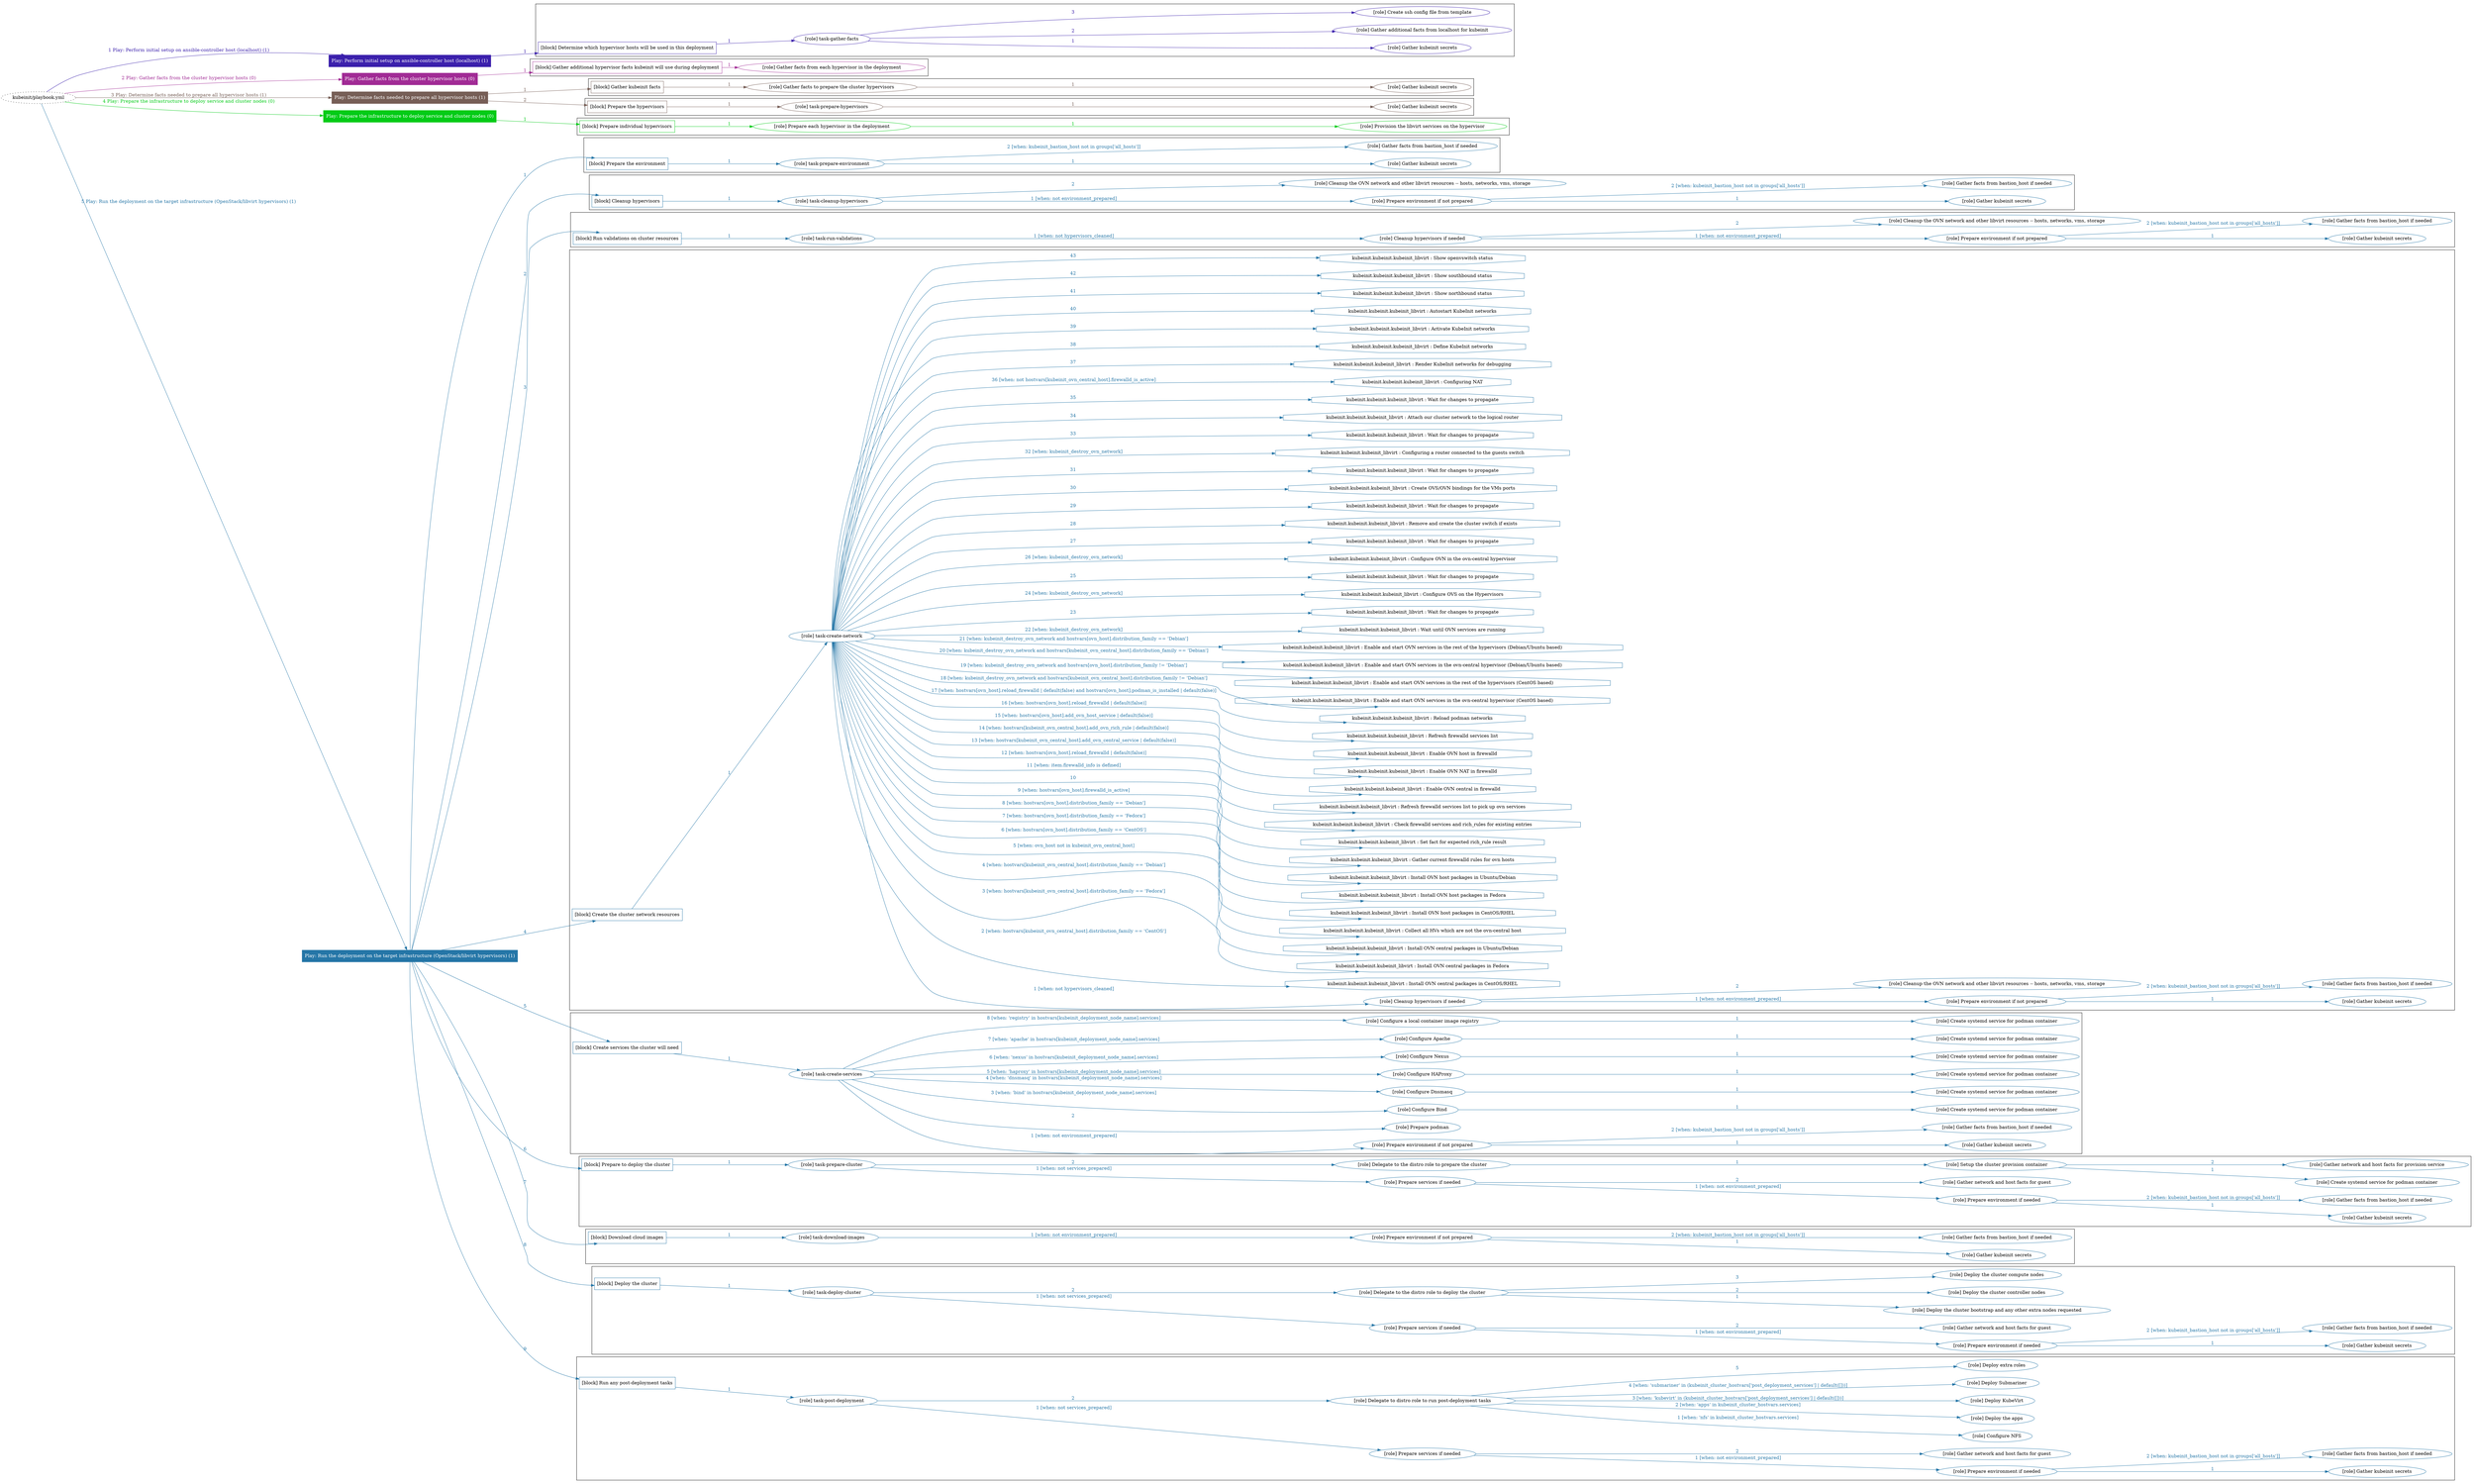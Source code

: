 digraph {
	graph [concentrate=true ordering=in rankdir=LR ratio=fill]
	edge [esep=5 sep=10]
	"kubeinit/playbook.yml" [URL="/home/runner/work/kubeinit/kubeinit/kubeinit/playbook.yml" id=playbook_9fa0bec7 style=dotted]
	"kubeinit/playbook.yml" -> play_be24e381 [label="1 Play: Perform initial setup on ansible-controller host (localhost) (1)" color="#3b20ac" fontcolor="#3b20ac" id=edge_play_be24e381 labeltooltip="1 Play: Perform initial setup on ansible-controller host (localhost) (1)" tooltip="1 Play: Perform initial setup on ansible-controller host (localhost) (1)"]
	subgraph "Play: Perform initial setup on ansible-controller host (localhost) (1)" {
		play_be24e381 [label="Play: Perform initial setup on ansible-controller host (localhost) (1)" URL="/home/runner/work/kubeinit/kubeinit/kubeinit/playbook.yml" color="#3b20ac" fontcolor="#ffffff" id=play_be24e381 shape=box style=filled tooltip=localhost]
		play_be24e381 -> block_bb8161cd [label=1 color="#3b20ac" fontcolor="#3b20ac" id=edge_block_bb8161cd labeltooltip=1 tooltip=1]
		subgraph cluster_block_bb8161cd {
			block_bb8161cd [label="[block] Determine which hypervisor hosts will be used in this deployment" URL="/home/runner/work/kubeinit/kubeinit/kubeinit/playbook.yml" color="#3b20ac" id=block_bb8161cd labeltooltip="Determine which hypervisor hosts will be used in this deployment" shape=box tooltip="Determine which hypervisor hosts will be used in this deployment"]
			block_bb8161cd -> role_0aa45fcc [label="1 " color="#3b20ac" fontcolor="#3b20ac" id=edge_role_0aa45fcc labeltooltip="1 " tooltip="1 "]
			subgraph "task-gather-facts" {
				role_0aa45fcc [label="[role] task-gather-facts" URL="/home/runner/work/kubeinit/kubeinit/kubeinit/playbook.yml" color="#3b20ac" id=role_0aa45fcc tooltip="task-gather-facts"]
				role_0aa45fcc -> role_5823416d [label="1 " color="#3b20ac" fontcolor="#3b20ac" id=edge_role_5823416d labeltooltip="1 " tooltip="1 "]
				subgraph "Gather kubeinit secrets" {
					role_5823416d [label="[role] Gather kubeinit secrets" URL="/home/runner/.ansible/collections/ansible_collections/kubeinit/kubeinit/roles/kubeinit_prepare/tasks/build_hypervisors_group.yml" color="#3b20ac" id=role_5823416d tooltip="Gather kubeinit secrets"]
				}
				role_0aa45fcc -> role_5d6818d2 [label="2 " color="#3b20ac" fontcolor="#3b20ac" id=edge_role_5d6818d2 labeltooltip="2 " tooltip="2 "]
				subgraph "Gather additional facts from localhost for kubeinit" {
					role_5d6818d2 [label="[role] Gather additional facts from localhost for kubeinit" URL="/home/runner/.ansible/collections/ansible_collections/kubeinit/kubeinit/roles/kubeinit_prepare/tasks/build_hypervisors_group.yml" color="#3b20ac" id=role_5d6818d2 tooltip="Gather additional facts from localhost for kubeinit"]
				}
				role_0aa45fcc -> role_98f06018 [label="3 " color="#3b20ac" fontcolor="#3b20ac" id=edge_role_98f06018 labeltooltip="3 " tooltip="3 "]
				subgraph "Create ssh config file from template" {
					role_98f06018 [label="[role] Create ssh config file from template" URL="/home/runner/.ansible/collections/ansible_collections/kubeinit/kubeinit/roles/kubeinit_prepare/tasks/build_hypervisors_group.yml" color="#3b20ac" id=role_98f06018 tooltip="Create ssh config file from template"]
				}
			}
		}
	}
	"kubeinit/playbook.yml" -> play_f0a4b690 [label="2 Play: Gather facts from the cluster hypervisor hosts (0)" color="#a12b95" fontcolor="#a12b95" id=edge_play_f0a4b690 labeltooltip="2 Play: Gather facts from the cluster hypervisor hosts (0)" tooltip="2 Play: Gather facts from the cluster hypervisor hosts (0)"]
	subgraph "Play: Gather facts from the cluster hypervisor hosts (0)" {
		play_f0a4b690 [label="Play: Gather facts from the cluster hypervisor hosts (0)" URL="/home/runner/work/kubeinit/kubeinit/kubeinit/playbook.yml" color="#a12b95" fontcolor="#ffffff" id=play_f0a4b690 shape=box style=filled tooltip="Play: Gather facts from the cluster hypervisor hosts (0)"]
		play_f0a4b690 -> block_3093988a [label=1 color="#a12b95" fontcolor="#a12b95" id=edge_block_3093988a labeltooltip=1 tooltip=1]
		subgraph cluster_block_3093988a {
			block_3093988a [label="[block] Gather additional hypervisor facts kubeinit will use during deployment" URL="/home/runner/work/kubeinit/kubeinit/kubeinit/playbook.yml" color="#a12b95" id=block_3093988a labeltooltip="Gather additional hypervisor facts kubeinit will use during deployment" shape=box tooltip="Gather additional hypervisor facts kubeinit will use during deployment"]
			block_3093988a -> role_52880854 [label="1 " color="#a12b95" fontcolor="#a12b95" id=edge_role_52880854 labeltooltip="1 " tooltip="1 "]
			subgraph "Gather facts from each hypervisor in the deployment" {
				role_52880854 [label="[role] Gather facts from each hypervisor in the deployment" URL="/home/runner/work/kubeinit/kubeinit/kubeinit/playbook.yml" color="#a12b95" id=role_52880854 tooltip="Gather facts from each hypervisor in the deployment"]
			}
		}
	}
	"kubeinit/playbook.yml" -> play_b63fe0d2 [label="3 Play: Determine facts needed to prepare all hypervisor hosts (1)" color="#765e56" fontcolor="#765e56" id=edge_play_b63fe0d2 labeltooltip="3 Play: Determine facts needed to prepare all hypervisor hosts (1)" tooltip="3 Play: Determine facts needed to prepare all hypervisor hosts (1)"]
	subgraph "Play: Determine facts needed to prepare all hypervisor hosts (1)" {
		play_b63fe0d2 [label="Play: Determine facts needed to prepare all hypervisor hosts (1)" URL="/home/runner/work/kubeinit/kubeinit/kubeinit/playbook.yml" color="#765e56" fontcolor="#ffffff" id=play_b63fe0d2 shape=box style=filled tooltip=localhost]
		play_b63fe0d2 -> block_181cecf2 [label=1 color="#765e56" fontcolor="#765e56" id=edge_block_181cecf2 labeltooltip=1 tooltip=1]
		subgraph cluster_block_181cecf2 {
			block_181cecf2 [label="[block] Gather kubeinit facts" URL="/home/runner/work/kubeinit/kubeinit/kubeinit/playbook.yml" color="#765e56" id=block_181cecf2 labeltooltip="Gather kubeinit facts" shape=box tooltip="Gather kubeinit facts"]
			block_181cecf2 -> role_5d0a1d81 [label="1 " color="#765e56" fontcolor="#765e56" id=edge_role_5d0a1d81 labeltooltip="1 " tooltip="1 "]
			subgraph "Gather facts to prepare the cluster hypervisors" {
				role_5d0a1d81 [label="[role] Gather facts to prepare the cluster hypervisors" URL="/home/runner/work/kubeinit/kubeinit/kubeinit/playbook.yml" color="#765e56" id=role_5d0a1d81 tooltip="Gather facts to prepare the cluster hypervisors"]
				role_5d0a1d81 -> role_35b43f33 [label="1 " color="#765e56" fontcolor="#765e56" id=edge_role_35b43f33 labeltooltip="1 " tooltip="1 "]
				subgraph "Gather kubeinit secrets" {
					role_35b43f33 [label="[role] Gather kubeinit secrets" URL="/home/runner/.ansible/collections/ansible_collections/kubeinit/kubeinit/roles/kubeinit_prepare/tasks/gather_kubeinit_facts.yml" color="#765e56" id=role_35b43f33 tooltip="Gather kubeinit secrets"]
				}
			}
		}
		play_b63fe0d2 -> block_79d9bb04 [label=2 color="#765e56" fontcolor="#765e56" id=edge_block_79d9bb04 labeltooltip=2 tooltip=2]
		subgraph cluster_block_79d9bb04 {
			block_79d9bb04 [label="[block] Prepare the hypervisors" URL="/home/runner/work/kubeinit/kubeinit/kubeinit/playbook.yml" color="#765e56" id=block_79d9bb04 labeltooltip="Prepare the hypervisors" shape=box tooltip="Prepare the hypervisors"]
			block_79d9bb04 -> role_f8cda084 [label="1 " color="#765e56" fontcolor="#765e56" id=edge_role_f8cda084 labeltooltip="1 " tooltip="1 "]
			subgraph "task-prepare-hypervisors" {
				role_f8cda084 [label="[role] task-prepare-hypervisors" URL="/home/runner/work/kubeinit/kubeinit/kubeinit/playbook.yml" color="#765e56" id=role_f8cda084 tooltip="task-prepare-hypervisors"]
				role_f8cda084 -> role_be251079 [label="1 " color="#765e56" fontcolor="#765e56" id=edge_role_be251079 labeltooltip="1 " tooltip="1 "]
				subgraph "Gather kubeinit secrets" {
					role_be251079 [label="[role] Gather kubeinit secrets" URL="/home/runner/.ansible/collections/ansible_collections/kubeinit/kubeinit/roles/kubeinit_prepare/tasks/gather_kubeinit_facts.yml" color="#765e56" id=role_be251079 tooltip="Gather kubeinit secrets"]
				}
			}
		}
	}
	"kubeinit/playbook.yml" -> play_6ad08da4 [label="4 Play: Prepare the infrastructure to deploy service and cluster nodes (0)" color="#01cb16" fontcolor="#01cb16" id=edge_play_6ad08da4 labeltooltip="4 Play: Prepare the infrastructure to deploy service and cluster nodes (0)" tooltip="4 Play: Prepare the infrastructure to deploy service and cluster nodes (0)"]
	subgraph "Play: Prepare the infrastructure to deploy service and cluster nodes (0)" {
		play_6ad08da4 [label="Play: Prepare the infrastructure to deploy service and cluster nodes (0)" URL="/home/runner/work/kubeinit/kubeinit/kubeinit/playbook.yml" color="#01cb16" fontcolor="#ffffff" id=play_6ad08da4 shape=box style=filled tooltip="Play: Prepare the infrastructure to deploy service and cluster nodes (0)"]
		play_6ad08da4 -> block_547e10ad [label=1 color="#01cb16" fontcolor="#01cb16" id=edge_block_547e10ad labeltooltip=1 tooltip=1]
		subgraph cluster_block_547e10ad {
			block_547e10ad [label="[block] Prepare individual hypervisors" URL="/home/runner/work/kubeinit/kubeinit/kubeinit/playbook.yml" color="#01cb16" id=block_547e10ad labeltooltip="Prepare individual hypervisors" shape=box tooltip="Prepare individual hypervisors"]
			block_547e10ad -> role_f39306a6 [label="1 " color="#01cb16" fontcolor="#01cb16" id=edge_role_f39306a6 labeltooltip="1 " tooltip="1 "]
			subgraph "Prepare each hypervisor in the deployment" {
				role_f39306a6 [label="[role] Prepare each hypervisor in the deployment" URL="/home/runner/work/kubeinit/kubeinit/kubeinit/playbook.yml" color="#01cb16" id=role_f39306a6 tooltip="Prepare each hypervisor in the deployment"]
				role_f39306a6 -> role_ee1fd93f [label="1 " color="#01cb16" fontcolor="#01cb16" id=edge_role_ee1fd93f labeltooltip="1 " tooltip="1 "]
				subgraph "Provision the libvirt services on the hypervisor" {
					role_ee1fd93f [label="[role] Provision the libvirt services on the hypervisor" URL="/home/runner/.ansible/collections/ansible_collections/kubeinit/kubeinit/roles/kubeinit_prepare/tasks/prepare_hypervisor.yml" color="#01cb16" id=role_ee1fd93f tooltip="Provision the libvirt services on the hypervisor"]
				}
			}
		}
	}
	"kubeinit/playbook.yml" -> play_493f7b41 [label="5 Play: Run the deployment on the target infrastructure (OpenStack/libvirt hypervisors) (1)" color="#2576a7" fontcolor="#2576a7" id=edge_play_493f7b41 labeltooltip="5 Play: Run the deployment on the target infrastructure (OpenStack/libvirt hypervisors) (1)" tooltip="5 Play: Run the deployment on the target infrastructure (OpenStack/libvirt hypervisors) (1)"]
	subgraph "Play: Run the deployment on the target infrastructure (OpenStack/libvirt hypervisors) (1)" {
		play_493f7b41 [label="Play: Run the deployment on the target infrastructure (OpenStack/libvirt hypervisors) (1)" URL="/home/runner/work/kubeinit/kubeinit/kubeinit/playbook.yml" color="#2576a7" fontcolor="#ffffff" id=play_493f7b41 shape=box style=filled tooltip=localhost]
		play_493f7b41 -> block_9f8286ab [label=1 color="#2576a7" fontcolor="#2576a7" id=edge_block_9f8286ab labeltooltip=1 tooltip=1]
		subgraph cluster_block_9f8286ab {
			block_9f8286ab [label="[block] Prepare the environment" URL="/home/runner/work/kubeinit/kubeinit/kubeinit/playbook.yml" color="#2576a7" id=block_9f8286ab labeltooltip="Prepare the environment" shape=box tooltip="Prepare the environment"]
			block_9f8286ab -> role_03e4c40b [label="1 " color="#2576a7" fontcolor="#2576a7" id=edge_role_03e4c40b labeltooltip="1 " tooltip="1 "]
			subgraph "task-prepare-environment" {
				role_03e4c40b [label="[role] task-prepare-environment" URL="/home/runner/work/kubeinit/kubeinit/kubeinit/playbook.yml" color="#2576a7" id=role_03e4c40b tooltip="task-prepare-environment"]
				role_03e4c40b -> role_a7db42eb [label="1 " color="#2576a7" fontcolor="#2576a7" id=edge_role_a7db42eb labeltooltip="1 " tooltip="1 "]
				subgraph "Gather kubeinit secrets" {
					role_a7db42eb [label="[role] Gather kubeinit secrets" URL="/home/runner/.ansible/collections/ansible_collections/kubeinit/kubeinit/roles/kubeinit_prepare/tasks/gather_kubeinit_facts.yml" color="#2576a7" id=role_a7db42eb tooltip="Gather kubeinit secrets"]
				}
				role_03e4c40b -> role_8556c1fa [label="2 [when: kubeinit_bastion_host not in groups['all_hosts']]" color="#2576a7" fontcolor="#2576a7" id=edge_role_8556c1fa labeltooltip="2 [when: kubeinit_bastion_host not in groups['all_hosts']]" tooltip="2 [when: kubeinit_bastion_host not in groups['all_hosts']]"]
				subgraph "Gather facts from bastion_host if needed" {
					role_8556c1fa [label="[role] Gather facts from bastion_host if needed" URL="/home/runner/.ansible/collections/ansible_collections/kubeinit/kubeinit/roles/kubeinit_prepare/tasks/main.yml" color="#2576a7" id=role_8556c1fa tooltip="Gather facts from bastion_host if needed"]
				}
			}
		}
		play_493f7b41 -> block_5d6c4d4d [label=2 color="#2576a7" fontcolor="#2576a7" id=edge_block_5d6c4d4d labeltooltip=2 tooltip=2]
		subgraph cluster_block_5d6c4d4d {
			block_5d6c4d4d [label="[block] Cleanup hypervisors" URL="/home/runner/work/kubeinit/kubeinit/kubeinit/playbook.yml" color="#2576a7" id=block_5d6c4d4d labeltooltip="Cleanup hypervisors" shape=box tooltip="Cleanup hypervisors"]
			block_5d6c4d4d -> role_8d897416 [label="1 " color="#2576a7" fontcolor="#2576a7" id=edge_role_8d897416 labeltooltip="1 " tooltip="1 "]
			subgraph "task-cleanup-hypervisors" {
				role_8d897416 [label="[role] task-cleanup-hypervisors" URL="/home/runner/work/kubeinit/kubeinit/kubeinit/playbook.yml" color="#2576a7" id=role_8d897416 tooltip="task-cleanup-hypervisors"]
				role_8d897416 -> role_38e8d7bd [label="1 [when: not environment_prepared]" color="#2576a7" fontcolor="#2576a7" id=edge_role_38e8d7bd labeltooltip="1 [when: not environment_prepared]" tooltip="1 [when: not environment_prepared]"]
				subgraph "Prepare environment if not prepared" {
					role_38e8d7bd [label="[role] Prepare environment if not prepared" URL="/home/runner/.ansible/collections/ansible_collections/kubeinit/kubeinit/roles/kubeinit_libvirt/tasks/cleanup_hypervisors.yml" color="#2576a7" id=role_38e8d7bd tooltip="Prepare environment if not prepared"]
					role_38e8d7bd -> role_f539c7b0 [label="1 " color="#2576a7" fontcolor="#2576a7" id=edge_role_f539c7b0 labeltooltip="1 " tooltip="1 "]
					subgraph "Gather kubeinit secrets" {
						role_f539c7b0 [label="[role] Gather kubeinit secrets" URL="/home/runner/.ansible/collections/ansible_collections/kubeinit/kubeinit/roles/kubeinit_prepare/tasks/gather_kubeinit_facts.yml" color="#2576a7" id=role_f539c7b0 tooltip="Gather kubeinit secrets"]
					}
					role_38e8d7bd -> role_362b82dc [label="2 [when: kubeinit_bastion_host not in groups['all_hosts']]" color="#2576a7" fontcolor="#2576a7" id=edge_role_362b82dc labeltooltip="2 [when: kubeinit_bastion_host not in groups['all_hosts']]" tooltip="2 [when: kubeinit_bastion_host not in groups['all_hosts']]"]
					subgraph "Gather facts from bastion_host if needed" {
						role_362b82dc [label="[role] Gather facts from bastion_host if needed" URL="/home/runner/.ansible/collections/ansible_collections/kubeinit/kubeinit/roles/kubeinit_prepare/tasks/main.yml" color="#2576a7" id=role_362b82dc tooltip="Gather facts from bastion_host if needed"]
					}
				}
				role_8d897416 -> role_74bc8108 [label="2 " color="#2576a7" fontcolor="#2576a7" id=edge_role_74bc8108 labeltooltip="2 " tooltip="2 "]
				subgraph "Cleanup the OVN network and other libvirt resources -- hosts, networks, vms, storage" {
					role_74bc8108 [label="[role] Cleanup the OVN network and other libvirt resources -- hosts, networks, vms, storage" URL="/home/runner/.ansible/collections/ansible_collections/kubeinit/kubeinit/roles/kubeinit_libvirt/tasks/cleanup_hypervisors.yml" color="#2576a7" id=role_74bc8108 tooltip="Cleanup the OVN network and other libvirt resources -- hosts, networks, vms, storage"]
				}
			}
		}
		play_493f7b41 -> block_d9af367e [label=3 color="#2576a7" fontcolor="#2576a7" id=edge_block_d9af367e labeltooltip=3 tooltip=3]
		subgraph cluster_block_d9af367e {
			block_d9af367e [label="[block] Run validations on cluster resources" URL="/home/runner/work/kubeinit/kubeinit/kubeinit/playbook.yml" color="#2576a7" id=block_d9af367e labeltooltip="Run validations on cluster resources" shape=box tooltip="Run validations on cluster resources"]
			block_d9af367e -> role_01f24a4d [label="1 " color="#2576a7" fontcolor="#2576a7" id=edge_role_01f24a4d labeltooltip="1 " tooltip="1 "]
			subgraph "task-run-validations" {
				role_01f24a4d [label="[role] task-run-validations" URL="/home/runner/work/kubeinit/kubeinit/kubeinit/playbook.yml" color="#2576a7" id=role_01f24a4d tooltip="task-run-validations"]
				role_01f24a4d -> role_ac6f515f [label="1 [when: not hypervisors_cleaned]" color="#2576a7" fontcolor="#2576a7" id=edge_role_ac6f515f labeltooltip="1 [when: not hypervisors_cleaned]" tooltip="1 [when: not hypervisors_cleaned]"]
				subgraph "Cleanup hypervisors if needed" {
					role_ac6f515f [label="[role] Cleanup hypervisors if needed" URL="/home/runner/.ansible/collections/ansible_collections/kubeinit/kubeinit/roles/kubeinit_validations/tasks/main.yml" color="#2576a7" id=role_ac6f515f tooltip="Cleanup hypervisors if needed"]
					role_ac6f515f -> role_2f5681f1 [label="1 [when: not environment_prepared]" color="#2576a7" fontcolor="#2576a7" id=edge_role_2f5681f1 labeltooltip="1 [when: not environment_prepared]" tooltip="1 [when: not environment_prepared]"]
					subgraph "Prepare environment if not prepared" {
						role_2f5681f1 [label="[role] Prepare environment if not prepared" URL="/home/runner/.ansible/collections/ansible_collections/kubeinit/kubeinit/roles/kubeinit_libvirt/tasks/cleanup_hypervisors.yml" color="#2576a7" id=role_2f5681f1 tooltip="Prepare environment if not prepared"]
						role_2f5681f1 -> role_7db9d1ef [label="1 " color="#2576a7" fontcolor="#2576a7" id=edge_role_7db9d1ef labeltooltip="1 " tooltip="1 "]
						subgraph "Gather kubeinit secrets" {
							role_7db9d1ef [label="[role] Gather kubeinit secrets" URL="/home/runner/.ansible/collections/ansible_collections/kubeinit/kubeinit/roles/kubeinit_prepare/tasks/gather_kubeinit_facts.yml" color="#2576a7" id=role_7db9d1ef tooltip="Gather kubeinit secrets"]
						}
						role_2f5681f1 -> role_6691adc3 [label="2 [when: kubeinit_bastion_host not in groups['all_hosts']]" color="#2576a7" fontcolor="#2576a7" id=edge_role_6691adc3 labeltooltip="2 [when: kubeinit_bastion_host not in groups['all_hosts']]" tooltip="2 [when: kubeinit_bastion_host not in groups['all_hosts']]"]
						subgraph "Gather facts from bastion_host if needed" {
							role_6691adc3 [label="[role] Gather facts from bastion_host if needed" URL="/home/runner/.ansible/collections/ansible_collections/kubeinit/kubeinit/roles/kubeinit_prepare/tasks/main.yml" color="#2576a7" id=role_6691adc3 tooltip="Gather facts from bastion_host if needed"]
						}
					}
					role_ac6f515f -> role_9d179ab1 [label="2 " color="#2576a7" fontcolor="#2576a7" id=edge_role_9d179ab1 labeltooltip="2 " tooltip="2 "]
					subgraph "Cleanup the OVN network and other libvirt resources -- hosts, networks, vms, storage" {
						role_9d179ab1 [label="[role] Cleanup the OVN network and other libvirt resources -- hosts, networks, vms, storage" URL="/home/runner/.ansible/collections/ansible_collections/kubeinit/kubeinit/roles/kubeinit_libvirt/tasks/cleanup_hypervisors.yml" color="#2576a7" id=role_9d179ab1 tooltip="Cleanup the OVN network and other libvirt resources -- hosts, networks, vms, storage"]
					}
				}
			}
		}
		play_493f7b41 -> block_05b56cdb [label=4 color="#2576a7" fontcolor="#2576a7" id=edge_block_05b56cdb labeltooltip=4 tooltip=4]
		subgraph cluster_block_05b56cdb {
			block_05b56cdb [label="[block] Create the cluster network resources" URL="/home/runner/work/kubeinit/kubeinit/kubeinit/playbook.yml" color="#2576a7" id=block_05b56cdb labeltooltip="Create the cluster network resources" shape=box tooltip="Create the cluster network resources"]
			block_05b56cdb -> role_75872a93 [label="1 " color="#2576a7" fontcolor="#2576a7" id=edge_role_75872a93 labeltooltip="1 " tooltip="1 "]
			subgraph "task-create-network" {
				role_75872a93 [label="[role] task-create-network" URL="/home/runner/work/kubeinit/kubeinit/kubeinit/playbook.yml" color="#2576a7" id=role_75872a93 tooltip="task-create-network"]
				role_75872a93 -> role_d170b3b9 [label="1 [when: not hypervisors_cleaned]" color="#2576a7" fontcolor="#2576a7" id=edge_role_d170b3b9 labeltooltip="1 [when: not hypervisors_cleaned]" tooltip="1 [when: not hypervisors_cleaned]"]
				subgraph "Cleanup hypervisors if needed" {
					role_d170b3b9 [label="[role] Cleanup hypervisors if needed" URL="/home/runner/.ansible/collections/ansible_collections/kubeinit/kubeinit/roles/kubeinit_libvirt/tasks/create_network.yml" color="#2576a7" id=role_d170b3b9 tooltip="Cleanup hypervisors if needed"]
					role_d170b3b9 -> role_1679e08f [label="1 [when: not environment_prepared]" color="#2576a7" fontcolor="#2576a7" id=edge_role_1679e08f labeltooltip="1 [when: not environment_prepared]" tooltip="1 [when: not environment_prepared]"]
					subgraph "Prepare environment if not prepared" {
						role_1679e08f [label="[role] Prepare environment if not prepared" URL="/home/runner/.ansible/collections/ansible_collections/kubeinit/kubeinit/roles/kubeinit_libvirt/tasks/cleanup_hypervisors.yml" color="#2576a7" id=role_1679e08f tooltip="Prepare environment if not prepared"]
						role_1679e08f -> role_552bf4d8 [label="1 " color="#2576a7" fontcolor="#2576a7" id=edge_role_552bf4d8 labeltooltip="1 " tooltip="1 "]
						subgraph "Gather kubeinit secrets" {
							role_552bf4d8 [label="[role] Gather kubeinit secrets" URL="/home/runner/.ansible/collections/ansible_collections/kubeinit/kubeinit/roles/kubeinit_prepare/tasks/gather_kubeinit_facts.yml" color="#2576a7" id=role_552bf4d8 tooltip="Gather kubeinit secrets"]
						}
						role_1679e08f -> role_068ccc67 [label="2 [when: kubeinit_bastion_host not in groups['all_hosts']]" color="#2576a7" fontcolor="#2576a7" id=edge_role_068ccc67 labeltooltip="2 [when: kubeinit_bastion_host not in groups['all_hosts']]" tooltip="2 [when: kubeinit_bastion_host not in groups['all_hosts']]"]
						subgraph "Gather facts from bastion_host if needed" {
							role_068ccc67 [label="[role] Gather facts from bastion_host if needed" URL="/home/runner/.ansible/collections/ansible_collections/kubeinit/kubeinit/roles/kubeinit_prepare/tasks/main.yml" color="#2576a7" id=role_068ccc67 tooltip="Gather facts from bastion_host if needed"]
						}
					}
					role_d170b3b9 -> role_f03ac996 [label="2 " color="#2576a7" fontcolor="#2576a7" id=edge_role_f03ac996 labeltooltip="2 " tooltip="2 "]
					subgraph "Cleanup the OVN network and other libvirt resources -- hosts, networks, vms, storage" {
						role_f03ac996 [label="[role] Cleanup the OVN network and other libvirt resources -- hosts, networks, vms, storage" URL="/home/runner/.ansible/collections/ansible_collections/kubeinit/kubeinit/roles/kubeinit_libvirt/tasks/cleanup_hypervisors.yml" color="#2576a7" id=role_f03ac996 tooltip="Cleanup the OVN network and other libvirt resources -- hosts, networks, vms, storage"]
					}
				}
				task_913302a7 [label="kubeinit.kubeinit.kubeinit_libvirt : Install OVN central packages in CentOS/RHEL" URL="/home/runner/.ansible/collections/ansible_collections/kubeinit/kubeinit/roles/kubeinit_libvirt/tasks/create_network.yml" color="#2576a7" id=task_913302a7 shape=octagon tooltip="kubeinit.kubeinit.kubeinit_libvirt : Install OVN central packages in CentOS/RHEL"]
				role_75872a93 -> task_913302a7 [label="2 [when: hostvars[kubeinit_ovn_central_host].distribution_family == 'CentOS']" color="#2576a7" fontcolor="#2576a7" id=edge_task_913302a7 labeltooltip="2 [when: hostvars[kubeinit_ovn_central_host].distribution_family == 'CentOS']" tooltip="2 [when: hostvars[kubeinit_ovn_central_host].distribution_family == 'CentOS']"]
				task_223f7f56 [label="kubeinit.kubeinit.kubeinit_libvirt : Install OVN central packages in Fedora" URL="/home/runner/.ansible/collections/ansible_collections/kubeinit/kubeinit/roles/kubeinit_libvirt/tasks/create_network.yml" color="#2576a7" id=task_223f7f56 shape=octagon tooltip="kubeinit.kubeinit.kubeinit_libvirt : Install OVN central packages in Fedora"]
				role_75872a93 -> task_223f7f56 [label="3 [when: hostvars[kubeinit_ovn_central_host].distribution_family == 'Fedora']" color="#2576a7" fontcolor="#2576a7" id=edge_task_223f7f56 labeltooltip="3 [when: hostvars[kubeinit_ovn_central_host].distribution_family == 'Fedora']" tooltip="3 [when: hostvars[kubeinit_ovn_central_host].distribution_family == 'Fedora']"]
				task_78562906 [label="kubeinit.kubeinit.kubeinit_libvirt : Install OVN central packages in Ubuntu/Debian" URL="/home/runner/.ansible/collections/ansible_collections/kubeinit/kubeinit/roles/kubeinit_libvirt/tasks/create_network.yml" color="#2576a7" id=task_78562906 shape=octagon tooltip="kubeinit.kubeinit.kubeinit_libvirt : Install OVN central packages in Ubuntu/Debian"]
				role_75872a93 -> task_78562906 [label="4 [when: hostvars[kubeinit_ovn_central_host].distribution_family == 'Debian']" color="#2576a7" fontcolor="#2576a7" id=edge_task_78562906 labeltooltip="4 [when: hostvars[kubeinit_ovn_central_host].distribution_family == 'Debian']" tooltip="4 [when: hostvars[kubeinit_ovn_central_host].distribution_family == 'Debian']"]
				task_76c312b4 [label="kubeinit.kubeinit.kubeinit_libvirt : Collect all HVs which are not the ovn-central host" URL="/home/runner/.ansible/collections/ansible_collections/kubeinit/kubeinit/roles/kubeinit_libvirt/tasks/create_network.yml" color="#2576a7" id=task_76c312b4 shape=octagon tooltip="kubeinit.kubeinit.kubeinit_libvirt : Collect all HVs which are not the ovn-central host"]
				role_75872a93 -> task_76c312b4 [label="5 [when: ovn_host not in kubeinit_ovn_central_host]" color="#2576a7" fontcolor="#2576a7" id=edge_task_76c312b4 labeltooltip="5 [when: ovn_host not in kubeinit_ovn_central_host]" tooltip="5 [when: ovn_host not in kubeinit_ovn_central_host]"]
				task_5ad382ae [label="kubeinit.kubeinit.kubeinit_libvirt : Install OVN host packages in CentOS/RHEL" URL="/home/runner/.ansible/collections/ansible_collections/kubeinit/kubeinit/roles/kubeinit_libvirt/tasks/create_network.yml" color="#2576a7" id=task_5ad382ae shape=octagon tooltip="kubeinit.kubeinit.kubeinit_libvirt : Install OVN host packages in CentOS/RHEL"]
				role_75872a93 -> task_5ad382ae [label="6 [when: hostvars[ovn_host].distribution_family == 'CentOS']" color="#2576a7" fontcolor="#2576a7" id=edge_task_5ad382ae labeltooltip="6 [when: hostvars[ovn_host].distribution_family == 'CentOS']" tooltip="6 [when: hostvars[ovn_host].distribution_family == 'CentOS']"]
				task_35976e4a [label="kubeinit.kubeinit.kubeinit_libvirt : Install OVN host packages in Fedora" URL="/home/runner/.ansible/collections/ansible_collections/kubeinit/kubeinit/roles/kubeinit_libvirt/tasks/create_network.yml" color="#2576a7" id=task_35976e4a shape=octagon tooltip="kubeinit.kubeinit.kubeinit_libvirt : Install OVN host packages in Fedora"]
				role_75872a93 -> task_35976e4a [label="7 [when: hostvars[ovn_host].distribution_family == 'Fedora']" color="#2576a7" fontcolor="#2576a7" id=edge_task_35976e4a labeltooltip="7 [when: hostvars[ovn_host].distribution_family == 'Fedora']" tooltip="7 [when: hostvars[ovn_host].distribution_family == 'Fedora']"]
				task_20aeb04c [label="kubeinit.kubeinit.kubeinit_libvirt : Install OVN host packages in Ubuntu/Debian" URL="/home/runner/.ansible/collections/ansible_collections/kubeinit/kubeinit/roles/kubeinit_libvirt/tasks/create_network.yml" color="#2576a7" id=task_20aeb04c shape=octagon tooltip="kubeinit.kubeinit.kubeinit_libvirt : Install OVN host packages in Ubuntu/Debian"]
				role_75872a93 -> task_20aeb04c [label="8 [when: hostvars[ovn_host].distribution_family == 'Debian']" color="#2576a7" fontcolor="#2576a7" id=edge_task_20aeb04c labeltooltip="8 [when: hostvars[ovn_host].distribution_family == 'Debian']" tooltip="8 [when: hostvars[ovn_host].distribution_family == 'Debian']"]
				task_23eef669 [label="kubeinit.kubeinit.kubeinit_libvirt : Gather current firewalld rules for ovn hosts" URL="/home/runner/.ansible/collections/ansible_collections/kubeinit/kubeinit/roles/kubeinit_libvirt/tasks/create_network.yml" color="#2576a7" id=task_23eef669 shape=octagon tooltip="kubeinit.kubeinit.kubeinit_libvirt : Gather current firewalld rules for ovn hosts"]
				role_75872a93 -> task_23eef669 [label="9 [when: hostvars[ovn_host].firewalld_is_active]" color="#2576a7" fontcolor="#2576a7" id=edge_task_23eef669 labeltooltip="9 [when: hostvars[ovn_host].firewalld_is_active]" tooltip="9 [when: hostvars[ovn_host].firewalld_is_active]"]
				task_40fd0a11 [label="kubeinit.kubeinit.kubeinit_libvirt : Set fact for expected rich_rule result" URL="/home/runner/.ansible/collections/ansible_collections/kubeinit/kubeinit/roles/kubeinit_libvirt/tasks/create_network.yml" color="#2576a7" id=task_40fd0a11 shape=octagon tooltip="kubeinit.kubeinit.kubeinit_libvirt : Set fact for expected rich_rule result"]
				role_75872a93 -> task_40fd0a11 [label="10 " color="#2576a7" fontcolor="#2576a7" id=edge_task_40fd0a11 labeltooltip="10 " tooltip="10 "]
				task_95b7074a [label="kubeinit.kubeinit.kubeinit_libvirt : Check firewalld services and rich_rules for existing entries" URL="/home/runner/.ansible/collections/ansible_collections/kubeinit/kubeinit/roles/kubeinit_libvirt/tasks/create_network.yml" color="#2576a7" id=task_95b7074a shape=octagon tooltip="kubeinit.kubeinit.kubeinit_libvirt : Check firewalld services and rich_rules for existing entries"]
				role_75872a93 -> task_95b7074a [label="11 [when: item.firewalld_info is defined]" color="#2576a7" fontcolor="#2576a7" id=edge_task_95b7074a labeltooltip="11 [when: item.firewalld_info is defined]" tooltip="11 [when: item.firewalld_info is defined]"]
				task_9eb33604 [label="kubeinit.kubeinit.kubeinit_libvirt : Refresh firewalld services list to pick up ovn services" URL="/home/runner/.ansible/collections/ansible_collections/kubeinit/kubeinit/roles/kubeinit_libvirt/tasks/create_network.yml" color="#2576a7" id=task_9eb33604 shape=octagon tooltip="kubeinit.kubeinit.kubeinit_libvirt : Refresh firewalld services list to pick up ovn services"]
				role_75872a93 -> task_9eb33604 [label="12 [when: hostvars[ovn_host].reload_firewalld | default(false)]" color="#2576a7" fontcolor="#2576a7" id=edge_task_9eb33604 labeltooltip="12 [when: hostvars[ovn_host].reload_firewalld | default(false)]" tooltip="12 [when: hostvars[ovn_host].reload_firewalld | default(false)]"]
				task_1d621ea2 [label="kubeinit.kubeinit.kubeinit_libvirt : Enable OVN central in firewalld" URL="/home/runner/.ansible/collections/ansible_collections/kubeinit/kubeinit/roles/kubeinit_libvirt/tasks/create_network.yml" color="#2576a7" id=task_1d621ea2 shape=octagon tooltip="kubeinit.kubeinit.kubeinit_libvirt : Enable OVN central in firewalld"]
				role_75872a93 -> task_1d621ea2 [label="13 [when: hostvars[kubeinit_ovn_central_host].add_ovn_central_service | default(false)]" color="#2576a7" fontcolor="#2576a7" id=edge_task_1d621ea2 labeltooltip="13 [when: hostvars[kubeinit_ovn_central_host].add_ovn_central_service | default(false)]" tooltip="13 [when: hostvars[kubeinit_ovn_central_host].add_ovn_central_service | default(false)]"]
				task_e4701779 [label="kubeinit.kubeinit.kubeinit_libvirt : Enable OVN NAT in firewalld" URL="/home/runner/.ansible/collections/ansible_collections/kubeinit/kubeinit/roles/kubeinit_libvirt/tasks/create_network.yml" color="#2576a7" id=task_e4701779 shape=octagon tooltip="kubeinit.kubeinit.kubeinit_libvirt : Enable OVN NAT in firewalld"]
				role_75872a93 -> task_e4701779 [label="14 [when: hostvars[kubeinit_ovn_central_host].add_ovn_rich_rule | default(false)]" color="#2576a7" fontcolor="#2576a7" id=edge_task_e4701779 labeltooltip="14 [when: hostvars[kubeinit_ovn_central_host].add_ovn_rich_rule | default(false)]" tooltip="14 [when: hostvars[kubeinit_ovn_central_host].add_ovn_rich_rule | default(false)]"]
				task_68213ac2 [label="kubeinit.kubeinit.kubeinit_libvirt : Enable OVN host in firewalld" URL="/home/runner/.ansible/collections/ansible_collections/kubeinit/kubeinit/roles/kubeinit_libvirt/tasks/create_network.yml" color="#2576a7" id=task_68213ac2 shape=octagon tooltip="kubeinit.kubeinit.kubeinit_libvirt : Enable OVN host in firewalld"]
				role_75872a93 -> task_68213ac2 [label="15 [when: hostvars[ovn_host].add_ovn_host_service | default(false)]" color="#2576a7" fontcolor="#2576a7" id=edge_task_68213ac2 labeltooltip="15 [when: hostvars[ovn_host].add_ovn_host_service | default(false)]" tooltip="15 [when: hostvars[ovn_host].add_ovn_host_service | default(false)]"]
				task_b7adafe3 [label="kubeinit.kubeinit.kubeinit_libvirt : Refresh firewalld services list" URL="/home/runner/.ansible/collections/ansible_collections/kubeinit/kubeinit/roles/kubeinit_libvirt/tasks/create_network.yml" color="#2576a7" id=task_b7adafe3 shape=octagon tooltip="kubeinit.kubeinit.kubeinit_libvirt : Refresh firewalld services list"]
				role_75872a93 -> task_b7adafe3 [label="16 [when: hostvars[ovn_host].reload_firewalld | default(false)]" color="#2576a7" fontcolor="#2576a7" id=edge_task_b7adafe3 labeltooltip="16 [when: hostvars[ovn_host].reload_firewalld | default(false)]" tooltip="16 [when: hostvars[ovn_host].reload_firewalld | default(false)]"]
				task_ee2e7f48 [label="kubeinit.kubeinit.kubeinit_libvirt : Reload podman networks" URL="/home/runner/.ansible/collections/ansible_collections/kubeinit/kubeinit/roles/kubeinit_libvirt/tasks/create_network.yml" color="#2576a7" id=task_ee2e7f48 shape=octagon tooltip="kubeinit.kubeinit.kubeinit_libvirt : Reload podman networks"]
				role_75872a93 -> task_ee2e7f48 [label="17 [when: hostvars[ovn_host].reload_firewalld | default(false) and hostvars[ovn_host].podman_is_installed | default(false)]" color="#2576a7" fontcolor="#2576a7" id=edge_task_ee2e7f48 labeltooltip="17 [when: hostvars[ovn_host].reload_firewalld | default(false) and hostvars[ovn_host].podman_is_installed | default(false)]" tooltip="17 [when: hostvars[ovn_host].reload_firewalld | default(false) and hostvars[ovn_host].podman_is_installed | default(false)]"]
				task_291ad8fd [label="kubeinit.kubeinit.kubeinit_libvirt : Enable and start OVN services in the ovn-central hypervisor (CentOS based)" URL="/home/runner/.ansible/collections/ansible_collections/kubeinit/kubeinit/roles/kubeinit_libvirt/tasks/create_network.yml" color="#2576a7" id=task_291ad8fd shape=octagon tooltip="kubeinit.kubeinit.kubeinit_libvirt : Enable and start OVN services in the ovn-central hypervisor (CentOS based)"]
				role_75872a93 -> task_291ad8fd [label="18 [when: kubeinit_destroy_ovn_network and hostvars[kubeinit_ovn_central_host].distribution_family != 'Debian']" color="#2576a7" fontcolor="#2576a7" id=edge_task_291ad8fd labeltooltip="18 [when: kubeinit_destroy_ovn_network and hostvars[kubeinit_ovn_central_host].distribution_family != 'Debian']" tooltip="18 [when: kubeinit_destroy_ovn_network and hostvars[kubeinit_ovn_central_host].distribution_family != 'Debian']"]
				task_99ab99de [label="kubeinit.kubeinit.kubeinit_libvirt : Enable and start OVN services in the rest of the hypervisors (CentOS based)" URL="/home/runner/.ansible/collections/ansible_collections/kubeinit/kubeinit/roles/kubeinit_libvirt/tasks/create_network.yml" color="#2576a7" id=task_99ab99de shape=octagon tooltip="kubeinit.kubeinit.kubeinit_libvirt : Enable and start OVN services in the rest of the hypervisors (CentOS based)"]
				role_75872a93 -> task_99ab99de [label="19 [when: kubeinit_destroy_ovn_network and hostvars[ovn_host].distribution_family != 'Debian']" color="#2576a7" fontcolor="#2576a7" id=edge_task_99ab99de labeltooltip="19 [when: kubeinit_destroy_ovn_network and hostvars[ovn_host].distribution_family != 'Debian']" tooltip="19 [when: kubeinit_destroy_ovn_network and hostvars[ovn_host].distribution_family != 'Debian']"]
				task_83ccae9f [label="kubeinit.kubeinit.kubeinit_libvirt : Enable and start OVN services in the ovn-central hypervisor (Debian/Ubuntu based)" URL="/home/runner/.ansible/collections/ansible_collections/kubeinit/kubeinit/roles/kubeinit_libvirt/tasks/create_network.yml" color="#2576a7" id=task_83ccae9f shape=octagon tooltip="kubeinit.kubeinit.kubeinit_libvirt : Enable and start OVN services in the ovn-central hypervisor (Debian/Ubuntu based)"]
				role_75872a93 -> task_83ccae9f [label="20 [when: kubeinit_destroy_ovn_network and hostvars[kubeinit_ovn_central_host].distribution_family == 'Debian']" color="#2576a7" fontcolor="#2576a7" id=edge_task_83ccae9f labeltooltip="20 [when: kubeinit_destroy_ovn_network and hostvars[kubeinit_ovn_central_host].distribution_family == 'Debian']" tooltip="20 [when: kubeinit_destroy_ovn_network and hostvars[kubeinit_ovn_central_host].distribution_family == 'Debian']"]
				task_1ab7664d [label="kubeinit.kubeinit.kubeinit_libvirt : Enable and start OVN services in the rest of the hypervisors (Debian/Ubuntu based)" URL="/home/runner/.ansible/collections/ansible_collections/kubeinit/kubeinit/roles/kubeinit_libvirt/tasks/create_network.yml" color="#2576a7" id=task_1ab7664d shape=octagon tooltip="kubeinit.kubeinit.kubeinit_libvirt : Enable and start OVN services in the rest of the hypervisors (Debian/Ubuntu based)"]
				role_75872a93 -> task_1ab7664d [label="21 [when: kubeinit_destroy_ovn_network and hostvars[ovn_host].distribution_family == 'Debian']" color="#2576a7" fontcolor="#2576a7" id=edge_task_1ab7664d labeltooltip="21 [when: kubeinit_destroy_ovn_network and hostvars[ovn_host].distribution_family == 'Debian']" tooltip="21 [when: kubeinit_destroy_ovn_network and hostvars[ovn_host].distribution_family == 'Debian']"]
				task_a280c43e [label="kubeinit.kubeinit.kubeinit_libvirt : Wait until OVN services are running" URL="/home/runner/.ansible/collections/ansible_collections/kubeinit/kubeinit/roles/kubeinit_libvirt/tasks/create_network.yml" color="#2576a7" id=task_a280c43e shape=octagon tooltip="kubeinit.kubeinit.kubeinit_libvirt : Wait until OVN services are running"]
				role_75872a93 -> task_a280c43e [label="22 [when: kubeinit_destroy_ovn_network]" color="#2576a7" fontcolor="#2576a7" id=edge_task_a280c43e labeltooltip="22 [when: kubeinit_destroy_ovn_network]" tooltip="22 [when: kubeinit_destroy_ovn_network]"]
				task_22cd623a [label="kubeinit.kubeinit.kubeinit_libvirt : Wait for changes to propagate" URL="/home/runner/.ansible/collections/ansible_collections/kubeinit/kubeinit/roles/kubeinit_libvirt/tasks/create_network.yml" color="#2576a7" id=task_22cd623a shape=octagon tooltip="kubeinit.kubeinit.kubeinit_libvirt : Wait for changes to propagate"]
				role_75872a93 -> task_22cd623a [label="23 " color="#2576a7" fontcolor="#2576a7" id=edge_task_22cd623a labeltooltip="23 " tooltip="23 "]
				task_13076c8b [label="kubeinit.kubeinit.kubeinit_libvirt : Configure OVS on the Hypervisors" URL="/home/runner/.ansible/collections/ansible_collections/kubeinit/kubeinit/roles/kubeinit_libvirt/tasks/create_network.yml" color="#2576a7" id=task_13076c8b shape=octagon tooltip="kubeinit.kubeinit.kubeinit_libvirt : Configure OVS on the Hypervisors"]
				role_75872a93 -> task_13076c8b [label="24 [when: kubeinit_destroy_ovn_network]" color="#2576a7" fontcolor="#2576a7" id=edge_task_13076c8b labeltooltip="24 [when: kubeinit_destroy_ovn_network]" tooltip="24 [when: kubeinit_destroy_ovn_network]"]
				task_9d38e7f8 [label="kubeinit.kubeinit.kubeinit_libvirt : Wait for changes to propagate" URL="/home/runner/.ansible/collections/ansible_collections/kubeinit/kubeinit/roles/kubeinit_libvirt/tasks/create_network.yml" color="#2576a7" id=task_9d38e7f8 shape=octagon tooltip="kubeinit.kubeinit.kubeinit_libvirt : Wait for changes to propagate"]
				role_75872a93 -> task_9d38e7f8 [label="25 " color="#2576a7" fontcolor="#2576a7" id=edge_task_9d38e7f8 labeltooltip="25 " tooltip="25 "]
				task_64565954 [label="kubeinit.kubeinit.kubeinit_libvirt : Configure OVN in the ovn-central hypervisor" URL="/home/runner/.ansible/collections/ansible_collections/kubeinit/kubeinit/roles/kubeinit_libvirt/tasks/create_network.yml" color="#2576a7" id=task_64565954 shape=octagon tooltip="kubeinit.kubeinit.kubeinit_libvirt : Configure OVN in the ovn-central hypervisor"]
				role_75872a93 -> task_64565954 [label="26 [when: kubeinit_destroy_ovn_network]" color="#2576a7" fontcolor="#2576a7" id=edge_task_64565954 labeltooltip="26 [when: kubeinit_destroy_ovn_network]" tooltip="26 [when: kubeinit_destroy_ovn_network]"]
				task_a3ce95ce [label="kubeinit.kubeinit.kubeinit_libvirt : Wait for changes to propagate" URL="/home/runner/.ansible/collections/ansible_collections/kubeinit/kubeinit/roles/kubeinit_libvirt/tasks/create_network.yml" color="#2576a7" id=task_a3ce95ce shape=octagon tooltip="kubeinit.kubeinit.kubeinit_libvirt : Wait for changes to propagate"]
				role_75872a93 -> task_a3ce95ce [label="27 " color="#2576a7" fontcolor="#2576a7" id=edge_task_a3ce95ce labeltooltip="27 " tooltip="27 "]
				task_677c506e [label="kubeinit.kubeinit.kubeinit_libvirt : Remove and create the cluster switch if exists" URL="/home/runner/.ansible/collections/ansible_collections/kubeinit/kubeinit/roles/kubeinit_libvirt/tasks/create_network.yml" color="#2576a7" id=task_677c506e shape=octagon tooltip="kubeinit.kubeinit.kubeinit_libvirt : Remove and create the cluster switch if exists"]
				role_75872a93 -> task_677c506e [label="28 " color="#2576a7" fontcolor="#2576a7" id=edge_task_677c506e labeltooltip="28 " tooltip="28 "]
				task_f70acbae [label="kubeinit.kubeinit.kubeinit_libvirt : Wait for changes to propagate" URL="/home/runner/.ansible/collections/ansible_collections/kubeinit/kubeinit/roles/kubeinit_libvirt/tasks/create_network.yml" color="#2576a7" id=task_f70acbae shape=octagon tooltip="kubeinit.kubeinit.kubeinit_libvirt : Wait for changes to propagate"]
				role_75872a93 -> task_f70acbae [label="29 " color="#2576a7" fontcolor="#2576a7" id=edge_task_f70acbae labeltooltip="29 " tooltip="29 "]
				task_e9f2d001 [label="kubeinit.kubeinit.kubeinit_libvirt : Create OVS/OVN bindings for the VMs ports" URL="/home/runner/.ansible/collections/ansible_collections/kubeinit/kubeinit/roles/kubeinit_libvirt/tasks/create_network.yml" color="#2576a7" id=task_e9f2d001 shape=octagon tooltip="kubeinit.kubeinit.kubeinit_libvirt : Create OVS/OVN bindings for the VMs ports"]
				role_75872a93 -> task_e9f2d001 [label="30 " color="#2576a7" fontcolor="#2576a7" id=edge_task_e9f2d001 labeltooltip="30 " tooltip="30 "]
				task_f7ddcf15 [label="kubeinit.kubeinit.kubeinit_libvirt : Wait for changes to propagate" URL="/home/runner/.ansible/collections/ansible_collections/kubeinit/kubeinit/roles/kubeinit_libvirt/tasks/create_network.yml" color="#2576a7" id=task_f7ddcf15 shape=octagon tooltip="kubeinit.kubeinit.kubeinit_libvirt : Wait for changes to propagate"]
				role_75872a93 -> task_f7ddcf15 [label="31 " color="#2576a7" fontcolor="#2576a7" id=edge_task_f7ddcf15 labeltooltip="31 " tooltip="31 "]
				task_0e84cbe1 [label="kubeinit.kubeinit.kubeinit_libvirt : Configuring a router connected to the guests switch" URL="/home/runner/.ansible/collections/ansible_collections/kubeinit/kubeinit/roles/kubeinit_libvirt/tasks/create_network.yml" color="#2576a7" id=task_0e84cbe1 shape=octagon tooltip="kubeinit.kubeinit.kubeinit_libvirt : Configuring a router connected to the guests switch"]
				role_75872a93 -> task_0e84cbe1 [label="32 [when: kubeinit_destroy_ovn_network]" color="#2576a7" fontcolor="#2576a7" id=edge_task_0e84cbe1 labeltooltip="32 [when: kubeinit_destroy_ovn_network]" tooltip="32 [when: kubeinit_destroy_ovn_network]"]
				task_637bea50 [label="kubeinit.kubeinit.kubeinit_libvirt : Wait for changes to propagate" URL="/home/runner/.ansible/collections/ansible_collections/kubeinit/kubeinit/roles/kubeinit_libvirt/tasks/create_network.yml" color="#2576a7" id=task_637bea50 shape=octagon tooltip="kubeinit.kubeinit.kubeinit_libvirt : Wait for changes to propagate"]
				role_75872a93 -> task_637bea50 [label="33 " color="#2576a7" fontcolor="#2576a7" id=edge_task_637bea50 labeltooltip="33 " tooltip="33 "]
				task_dbda7ae1 [label="kubeinit.kubeinit.kubeinit_libvirt : Attach our cluster network to the logical router" URL="/home/runner/.ansible/collections/ansible_collections/kubeinit/kubeinit/roles/kubeinit_libvirt/tasks/create_network.yml" color="#2576a7" id=task_dbda7ae1 shape=octagon tooltip="kubeinit.kubeinit.kubeinit_libvirt : Attach our cluster network to the logical router"]
				role_75872a93 -> task_dbda7ae1 [label="34 " color="#2576a7" fontcolor="#2576a7" id=edge_task_dbda7ae1 labeltooltip="34 " tooltip="34 "]
				task_813a40c9 [label="kubeinit.kubeinit.kubeinit_libvirt : Wait for changes to propagate" URL="/home/runner/.ansible/collections/ansible_collections/kubeinit/kubeinit/roles/kubeinit_libvirt/tasks/create_network.yml" color="#2576a7" id=task_813a40c9 shape=octagon tooltip="kubeinit.kubeinit.kubeinit_libvirt : Wait for changes to propagate"]
				role_75872a93 -> task_813a40c9 [label="35 " color="#2576a7" fontcolor="#2576a7" id=edge_task_813a40c9 labeltooltip="35 " tooltip="35 "]
				task_a2ffb082 [label="kubeinit.kubeinit.kubeinit_libvirt : Configuring NAT" URL="/home/runner/.ansible/collections/ansible_collections/kubeinit/kubeinit/roles/kubeinit_libvirt/tasks/create_network.yml" color="#2576a7" id=task_a2ffb082 shape=octagon tooltip="kubeinit.kubeinit.kubeinit_libvirt : Configuring NAT"]
				role_75872a93 -> task_a2ffb082 [label="36 [when: not hostvars[kubeinit_ovn_central_host].firewalld_is_active]" color="#2576a7" fontcolor="#2576a7" id=edge_task_a2ffb082 labeltooltip="36 [when: not hostvars[kubeinit_ovn_central_host].firewalld_is_active]" tooltip="36 [when: not hostvars[kubeinit_ovn_central_host].firewalld_is_active]"]
				task_97c84c59 [label="kubeinit.kubeinit.kubeinit_libvirt : Render KubeInit networks for debugging" URL="/home/runner/.ansible/collections/ansible_collections/kubeinit/kubeinit/roles/kubeinit_libvirt/tasks/create_network.yml" color="#2576a7" id=task_97c84c59 shape=octagon tooltip="kubeinit.kubeinit.kubeinit_libvirt : Render KubeInit networks for debugging"]
				role_75872a93 -> task_97c84c59 [label="37 " color="#2576a7" fontcolor="#2576a7" id=edge_task_97c84c59 labeltooltip="37 " tooltip="37 "]
				task_4e2453d9 [label="kubeinit.kubeinit.kubeinit_libvirt : Define KubeInit networks" URL="/home/runner/.ansible/collections/ansible_collections/kubeinit/kubeinit/roles/kubeinit_libvirt/tasks/create_network.yml" color="#2576a7" id=task_4e2453d9 shape=octagon tooltip="kubeinit.kubeinit.kubeinit_libvirt : Define KubeInit networks"]
				role_75872a93 -> task_4e2453d9 [label="38 " color="#2576a7" fontcolor="#2576a7" id=edge_task_4e2453d9 labeltooltip="38 " tooltip="38 "]
				task_8d37d5c4 [label="kubeinit.kubeinit.kubeinit_libvirt : Activate KubeInit networks" URL="/home/runner/.ansible/collections/ansible_collections/kubeinit/kubeinit/roles/kubeinit_libvirt/tasks/create_network.yml" color="#2576a7" id=task_8d37d5c4 shape=octagon tooltip="kubeinit.kubeinit.kubeinit_libvirt : Activate KubeInit networks"]
				role_75872a93 -> task_8d37d5c4 [label="39 " color="#2576a7" fontcolor="#2576a7" id=edge_task_8d37d5c4 labeltooltip="39 " tooltip="39 "]
				task_f4507e29 [label="kubeinit.kubeinit.kubeinit_libvirt : Autostart KubeInit networks" URL="/home/runner/.ansible/collections/ansible_collections/kubeinit/kubeinit/roles/kubeinit_libvirt/tasks/create_network.yml" color="#2576a7" id=task_f4507e29 shape=octagon tooltip="kubeinit.kubeinit.kubeinit_libvirt : Autostart KubeInit networks"]
				role_75872a93 -> task_f4507e29 [label="40 " color="#2576a7" fontcolor="#2576a7" id=edge_task_f4507e29 labeltooltip="40 " tooltip="40 "]
				task_fff2e742 [label="kubeinit.kubeinit.kubeinit_libvirt : Show northbound status" URL="/home/runner/.ansible/collections/ansible_collections/kubeinit/kubeinit/roles/kubeinit_libvirt/tasks/create_network.yml" color="#2576a7" id=task_fff2e742 shape=octagon tooltip="kubeinit.kubeinit.kubeinit_libvirt : Show northbound status"]
				role_75872a93 -> task_fff2e742 [label="41 " color="#2576a7" fontcolor="#2576a7" id=edge_task_fff2e742 labeltooltip="41 " tooltip="41 "]
				task_0e6d681e [label="kubeinit.kubeinit.kubeinit_libvirt : Show southbound status" URL="/home/runner/.ansible/collections/ansible_collections/kubeinit/kubeinit/roles/kubeinit_libvirt/tasks/create_network.yml" color="#2576a7" id=task_0e6d681e shape=octagon tooltip="kubeinit.kubeinit.kubeinit_libvirt : Show southbound status"]
				role_75872a93 -> task_0e6d681e [label="42 " color="#2576a7" fontcolor="#2576a7" id=edge_task_0e6d681e labeltooltip="42 " tooltip="42 "]
				task_d516b4be [label="kubeinit.kubeinit.kubeinit_libvirt : Show openvswitch status" URL="/home/runner/.ansible/collections/ansible_collections/kubeinit/kubeinit/roles/kubeinit_libvirt/tasks/create_network.yml" color="#2576a7" id=task_d516b4be shape=octagon tooltip="kubeinit.kubeinit.kubeinit_libvirt : Show openvswitch status"]
				role_75872a93 -> task_d516b4be [label="43 " color="#2576a7" fontcolor="#2576a7" id=edge_task_d516b4be labeltooltip="43 " tooltip="43 "]
			}
		}
		play_493f7b41 -> block_56cda420 [label=5 color="#2576a7" fontcolor="#2576a7" id=edge_block_56cda420 labeltooltip=5 tooltip=5]
		subgraph cluster_block_56cda420 {
			block_56cda420 [label="[block] Create services the cluster will need" URL="/home/runner/work/kubeinit/kubeinit/kubeinit/playbook.yml" color="#2576a7" id=block_56cda420 labeltooltip="Create services the cluster will need" shape=box tooltip="Create services the cluster will need"]
			block_56cda420 -> role_c94a10c1 [label="1 " color="#2576a7" fontcolor="#2576a7" id=edge_role_c94a10c1 labeltooltip="1 " tooltip="1 "]
			subgraph "task-create-services" {
				role_c94a10c1 [label="[role] task-create-services" URL="/home/runner/work/kubeinit/kubeinit/kubeinit/playbook.yml" color="#2576a7" id=role_c94a10c1 tooltip="task-create-services"]
				role_c94a10c1 -> role_d956a866 [label="1 [when: not environment_prepared]" color="#2576a7" fontcolor="#2576a7" id=edge_role_d956a866 labeltooltip="1 [when: not environment_prepared]" tooltip="1 [when: not environment_prepared]"]
				subgraph "Prepare environment if not prepared" {
					role_d956a866 [label="[role] Prepare environment if not prepared" URL="/home/runner/.ansible/collections/ansible_collections/kubeinit/kubeinit/roles/kubeinit_services/tasks/main.yml" color="#2576a7" id=role_d956a866 tooltip="Prepare environment if not prepared"]
					role_d956a866 -> role_75e44be1 [label="1 " color="#2576a7" fontcolor="#2576a7" id=edge_role_75e44be1 labeltooltip="1 " tooltip="1 "]
					subgraph "Gather kubeinit secrets" {
						role_75e44be1 [label="[role] Gather kubeinit secrets" URL="/home/runner/.ansible/collections/ansible_collections/kubeinit/kubeinit/roles/kubeinit_prepare/tasks/gather_kubeinit_facts.yml" color="#2576a7" id=role_75e44be1 tooltip="Gather kubeinit secrets"]
					}
					role_d956a866 -> role_dbc5b376 [label="2 [when: kubeinit_bastion_host not in groups['all_hosts']]" color="#2576a7" fontcolor="#2576a7" id=edge_role_dbc5b376 labeltooltip="2 [when: kubeinit_bastion_host not in groups['all_hosts']]" tooltip="2 [when: kubeinit_bastion_host not in groups['all_hosts']]"]
					subgraph "Gather facts from bastion_host if needed" {
						role_dbc5b376 [label="[role] Gather facts from bastion_host if needed" URL="/home/runner/.ansible/collections/ansible_collections/kubeinit/kubeinit/roles/kubeinit_prepare/tasks/main.yml" color="#2576a7" id=role_dbc5b376 tooltip="Gather facts from bastion_host if needed"]
					}
				}
				role_c94a10c1 -> role_b34e46fb [label="2 " color="#2576a7" fontcolor="#2576a7" id=edge_role_b34e46fb labeltooltip="2 " tooltip="2 "]
				subgraph "Prepare podman" {
					role_b34e46fb [label="[role] Prepare podman" URL="/home/runner/.ansible/collections/ansible_collections/kubeinit/kubeinit/roles/kubeinit_services/tasks/00_create_service_pod.yml" color="#2576a7" id=role_b34e46fb tooltip="Prepare podman"]
				}
				role_c94a10c1 -> role_900f61fe [label="3 [when: 'bind' in hostvars[kubeinit_deployment_node_name].services]" color="#2576a7" fontcolor="#2576a7" id=edge_role_900f61fe labeltooltip="3 [when: 'bind' in hostvars[kubeinit_deployment_node_name].services]" tooltip="3 [when: 'bind' in hostvars[kubeinit_deployment_node_name].services]"]
				subgraph "Configure Bind" {
					role_900f61fe [label="[role] Configure Bind" URL="/home/runner/.ansible/collections/ansible_collections/kubeinit/kubeinit/roles/kubeinit_services/tasks/start_services_containers.yml" color="#2576a7" id=role_900f61fe tooltip="Configure Bind"]
					role_900f61fe -> role_98f045c0 [label="1 " color="#2576a7" fontcolor="#2576a7" id=edge_role_98f045c0 labeltooltip="1 " tooltip="1 "]
					subgraph "Create systemd service for podman container" {
						role_98f045c0 [label="[role] Create systemd service for podman container" URL="/home/runner/.ansible/collections/ansible_collections/kubeinit/kubeinit/roles/kubeinit_bind/tasks/main.yml" color="#2576a7" id=role_98f045c0 tooltip="Create systemd service for podman container"]
					}
				}
				role_c94a10c1 -> role_f9e6eb7a [label="4 [when: 'dnsmasq' in hostvars[kubeinit_deployment_node_name].services]" color="#2576a7" fontcolor="#2576a7" id=edge_role_f9e6eb7a labeltooltip="4 [when: 'dnsmasq' in hostvars[kubeinit_deployment_node_name].services]" tooltip="4 [when: 'dnsmasq' in hostvars[kubeinit_deployment_node_name].services]"]
				subgraph "Configure Dnsmasq" {
					role_f9e6eb7a [label="[role] Configure Dnsmasq" URL="/home/runner/.ansible/collections/ansible_collections/kubeinit/kubeinit/roles/kubeinit_services/tasks/start_services_containers.yml" color="#2576a7" id=role_f9e6eb7a tooltip="Configure Dnsmasq"]
					role_f9e6eb7a -> role_f61d4ed3 [label="1 " color="#2576a7" fontcolor="#2576a7" id=edge_role_f61d4ed3 labeltooltip="1 " tooltip="1 "]
					subgraph "Create systemd service for podman container" {
						role_f61d4ed3 [label="[role] Create systemd service for podman container" URL="/home/runner/.ansible/collections/ansible_collections/kubeinit/kubeinit/roles/kubeinit_dnsmasq/tasks/main.yml" color="#2576a7" id=role_f61d4ed3 tooltip="Create systemd service for podman container"]
					}
				}
				role_c94a10c1 -> role_c2a0ea8b [label="5 [when: 'haproxy' in hostvars[kubeinit_deployment_node_name].services]" color="#2576a7" fontcolor="#2576a7" id=edge_role_c2a0ea8b labeltooltip="5 [when: 'haproxy' in hostvars[kubeinit_deployment_node_name].services]" tooltip="5 [when: 'haproxy' in hostvars[kubeinit_deployment_node_name].services]"]
				subgraph "Configure HAProxy" {
					role_c2a0ea8b [label="[role] Configure HAProxy" URL="/home/runner/.ansible/collections/ansible_collections/kubeinit/kubeinit/roles/kubeinit_services/tasks/start_services_containers.yml" color="#2576a7" id=role_c2a0ea8b tooltip="Configure HAProxy"]
					role_c2a0ea8b -> role_d9fac7e5 [label="1 " color="#2576a7" fontcolor="#2576a7" id=edge_role_d9fac7e5 labeltooltip="1 " tooltip="1 "]
					subgraph "Create systemd service for podman container" {
						role_d9fac7e5 [label="[role] Create systemd service for podman container" URL="/home/runner/.ansible/collections/ansible_collections/kubeinit/kubeinit/roles/kubeinit_haproxy/tasks/main.yml" color="#2576a7" id=role_d9fac7e5 tooltip="Create systemd service for podman container"]
					}
				}
				role_c94a10c1 -> role_48cb62e2 [label="6 [when: 'nexus' in hostvars[kubeinit_deployment_node_name].services]" color="#2576a7" fontcolor="#2576a7" id=edge_role_48cb62e2 labeltooltip="6 [when: 'nexus' in hostvars[kubeinit_deployment_node_name].services]" tooltip="6 [when: 'nexus' in hostvars[kubeinit_deployment_node_name].services]"]
				subgraph "Configure Nexus" {
					role_48cb62e2 [label="[role] Configure Nexus" URL="/home/runner/.ansible/collections/ansible_collections/kubeinit/kubeinit/roles/kubeinit_services/tasks/start_services_containers.yml" color="#2576a7" id=role_48cb62e2 tooltip="Configure Nexus"]
					role_48cb62e2 -> role_d306138c [label="1 " color="#2576a7" fontcolor="#2576a7" id=edge_role_d306138c labeltooltip="1 " tooltip="1 "]
					subgraph "Create systemd service for podman container" {
						role_d306138c [label="[role] Create systemd service for podman container" URL="/home/runner/.ansible/collections/ansible_collections/kubeinit/kubeinit/roles/kubeinit_nexus/tasks/main.yml" color="#2576a7" id=role_d306138c tooltip="Create systemd service for podman container"]
					}
				}
				role_c94a10c1 -> role_d36b72f1 [label="7 [when: 'apache' in hostvars[kubeinit_deployment_node_name].services]" color="#2576a7" fontcolor="#2576a7" id=edge_role_d36b72f1 labeltooltip="7 [when: 'apache' in hostvars[kubeinit_deployment_node_name].services]" tooltip="7 [when: 'apache' in hostvars[kubeinit_deployment_node_name].services]"]
				subgraph "Configure Apache" {
					role_d36b72f1 [label="[role] Configure Apache" URL="/home/runner/.ansible/collections/ansible_collections/kubeinit/kubeinit/roles/kubeinit_services/tasks/start_services_containers.yml" color="#2576a7" id=role_d36b72f1 tooltip="Configure Apache"]
					role_d36b72f1 -> role_31dc3f04 [label="1 " color="#2576a7" fontcolor="#2576a7" id=edge_role_31dc3f04 labeltooltip="1 " tooltip="1 "]
					subgraph "Create systemd service for podman container" {
						role_31dc3f04 [label="[role] Create systemd service for podman container" URL="/home/runner/.ansible/collections/ansible_collections/kubeinit/kubeinit/roles/kubeinit_apache/tasks/main.yml" color="#2576a7" id=role_31dc3f04 tooltip="Create systemd service for podman container"]
					}
				}
				role_c94a10c1 -> role_b23801a8 [label="8 [when: 'registry' in hostvars[kubeinit_deployment_node_name].services]" color="#2576a7" fontcolor="#2576a7" id=edge_role_b23801a8 labeltooltip="8 [when: 'registry' in hostvars[kubeinit_deployment_node_name].services]" tooltip="8 [when: 'registry' in hostvars[kubeinit_deployment_node_name].services]"]
				subgraph "Configure a local container image registry" {
					role_b23801a8 [label="[role] Configure a local container image registry" URL="/home/runner/.ansible/collections/ansible_collections/kubeinit/kubeinit/roles/kubeinit_services/tasks/start_services_containers.yml" color="#2576a7" id=role_b23801a8 tooltip="Configure a local container image registry"]
					role_b23801a8 -> role_a3be430d [label="1 " color="#2576a7" fontcolor="#2576a7" id=edge_role_a3be430d labeltooltip="1 " tooltip="1 "]
					subgraph "Create systemd service for podman container" {
						role_a3be430d [label="[role] Create systemd service for podman container" URL="/home/runner/.ansible/collections/ansible_collections/kubeinit/kubeinit/roles/kubeinit_registry/tasks/main.yml" color="#2576a7" id=role_a3be430d tooltip="Create systemd service for podman container"]
					}
				}
			}
		}
		play_493f7b41 -> block_ff637bec [label=6 color="#2576a7" fontcolor="#2576a7" id=edge_block_ff637bec labeltooltip=6 tooltip=6]
		subgraph cluster_block_ff637bec {
			block_ff637bec [label="[block] Prepare to deploy the cluster" URL="/home/runner/work/kubeinit/kubeinit/kubeinit/playbook.yml" color="#2576a7" id=block_ff637bec labeltooltip="Prepare to deploy the cluster" shape=box tooltip="Prepare to deploy the cluster"]
			block_ff637bec -> role_ae24b4fe [label="1 " color="#2576a7" fontcolor="#2576a7" id=edge_role_ae24b4fe labeltooltip="1 " tooltip="1 "]
			subgraph "task-prepare-cluster" {
				role_ae24b4fe [label="[role] task-prepare-cluster" URL="/home/runner/work/kubeinit/kubeinit/kubeinit/playbook.yml" color="#2576a7" id=role_ae24b4fe tooltip="task-prepare-cluster"]
				role_ae24b4fe -> role_91610b7f [label="1 [when: not services_prepared]" color="#2576a7" fontcolor="#2576a7" id=edge_role_91610b7f labeltooltip="1 [when: not services_prepared]" tooltip="1 [when: not services_prepared]"]
				subgraph "Prepare services if needed" {
					role_91610b7f [label="[role] Prepare services if needed" URL="/home/runner/.ansible/collections/ansible_collections/kubeinit/kubeinit/roles/kubeinit_prepare/tasks/prepare_cluster.yml" color="#2576a7" id=role_91610b7f tooltip="Prepare services if needed"]
					role_91610b7f -> role_10c0cb8c [label="1 [when: not environment_prepared]" color="#2576a7" fontcolor="#2576a7" id=edge_role_10c0cb8c labeltooltip="1 [when: not environment_prepared]" tooltip="1 [when: not environment_prepared]"]
					subgraph "Prepare environment if needed" {
						role_10c0cb8c [label="[role] Prepare environment if needed" URL="/home/runner/.ansible/collections/ansible_collections/kubeinit/kubeinit/roles/kubeinit_services/tasks/prepare_services.yml" color="#2576a7" id=role_10c0cb8c tooltip="Prepare environment if needed"]
						role_10c0cb8c -> role_03b7b424 [label="1 " color="#2576a7" fontcolor="#2576a7" id=edge_role_03b7b424 labeltooltip="1 " tooltip="1 "]
						subgraph "Gather kubeinit secrets" {
							role_03b7b424 [label="[role] Gather kubeinit secrets" URL="/home/runner/.ansible/collections/ansible_collections/kubeinit/kubeinit/roles/kubeinit_prepare/tasks/gather_kubeinit_facts.yml" color="#2576a7" id=role_03b7b424 tooltip="Gather kubeinit secrets"]
						}
						role_10c0cb8c -> role_a28b061d [label="2 [when: kubeinit_bastion_host not in groups['all_hosts']]" color="#2576a7" fontcolor="#2576a7" id=edge_role_a28b061d labeltooltip="2 [when: kubeinit_bastion_host not in groups['all_hosts']]" tooltip="2 [when: kubeinit_bastion_host not in groups['all_hosts']]"]
						subgraph "Gather facts from bastion_host if needed" {
							role_a28b061d [label="[role] Gather facts from bastion_host if needed" URL="/home/runner/.ansible/collections/ansible_collections/kubeinit/kubeinit/roles/kubeinit_prepare/tasks/main.yml" color="#2576a7" id=role_a28b061d tooltip="Gather facts from bastion_host if needed"]
						}
					}
					role_91610b7f -> role_3dfee45d [label="2 " color="#2576a7" fontcolor="#2576a7" id=edge_role_3dfee45d labeltooltip="2 " tooltip="2 "]
					subgraph "Gather network and host facts for guest" {
						role_3dfee45d [label="[role] Gather network and host facts for guest" URL="/home/runner/.ansible/collections/ansible_collections/kubeinit/kubeinit/roles/kubeinit_services/tasks/prepare_services.yml" color="#2576a7" id=role_3dfee45d tooltip="Gather network and host facts for guest"]
					}
				}
				role_ae24b4fe -> role_199141d0 [label="2 " color="#2576a7" fontcolor="#2576a7" id=edge_role_199141d0 labeltooltip="2 " tooltip="2 "]
				subgraph "Delegate to the distro role to prepare the cluster" {
					role_199141d0 [label="[role] Delegate to the distro role to prepare the cluster" URL="/home/runner/.ansible/collections/ansible_collections/kubeinit/kubeinit/roles/kubeinit_prepare/tasks/prepare_cluster.yml" color="#2576a7" id=role_199141d0 tooltip="Delegate to the distro role to prepare the cluster"]
					role_199141d0 -> role_311b64b0 [label="1 " color="#2576a7" fontcolor="#2576a7" id=edge_role_311b64b0 labeltooltip="1 " tooltip="1 "]
					subgraph "Setup the cluster provision container" {
						role_311b64b0 [label="[role] Setup the cluster provision container" URL="/home/runner/.ansible/collections/ansible_collections/kubeinit/kubeinit/roles/kubeinit_openshift/tasks/prepare_cluster.yml" color="#2576a7" id=role_311b64b0 tooltip="Setup the cluster provision container"]
						role_311b64b0 -> role_4ead06ef [label="1 " color="#2576a7" fontcolor="#2576a7" id=edge_role_4ead06ef labeltooltip="1 " tooltip="1 "]
						subgraph "Create systemd service for podman container" {
							role_4ead06ef [label="[role] Create systemd service for podman container" URL="/home/runner/.ansible/collections/ansible_collections/kubeinit/kubeinit/roles/kubeinit_services/tasks/create_provision_container.yml" color="#2576a7" id=role_4ead06ef tooltip="Create systemd service for podman container"]
						}
						role_311b64b0 -> role_21f67ef8 [label="2 " color="#2576a7" fontcolor="#2576a7" id=edge_role_21f67ef8 labeltooltip="2 " tooltip="2 "]
						subgraph "Gather network and host facts for provision service" {
							role_21f67ef8 [label="[role] Gather network and host facts for provision service" URL="/home/runner/.ansible/collections/ansible_collections/kubeinit/kubeinit/roles/kubeinit_services/tasks/create_provision_container.yml" color="#2576a7" id=role_21f67ef8 tooltip="Gather network and host facts for provision service"]
						}
					}
				}
			}
		}
		play_493f7b41 -> block_3a9dd6c5 [label=7 color="#2576a7" fontcolor="#2576a7" id=edge_block_3a9dd6c5 labeltooltip=7 tooltip=7]
		subgraph cluster_block_3a9dd6c5 {
			block_3a9dd6c5 [label="[block] Download cloud images" URL="/home/runner/work/kubeinit/kubeinit/kubeinit/playbook.yml" color="#2576a7" id=block_3a9dd6c5 labeltooltip="Download cloud images" shape=box tooltip="Download cloud images"]
			block_3a9dd6c5 -> role_5e9882d2 [label="1 " color="#2576a7" fontcolor="#2576a7" id=edge_role_5e9882d2 labeltooltip="1 " tooltip="1 "]
			subgraph "task-download-images" {
				role_5e9882d2 [label="[role] task-download-images" URL="/home/runner/work/kubeinit/kubeinit/kubeinit/playbook.yml" color="#2576a7" id=role_5e9882d2 tooltip="task-download-images"]
				role_5e9882d2 -> role_833e4df4 [label="1 [when: not environment_prepared]" color="#2576a7" fontcolor="#2576a7" id=edge_role_833e4df4 labeltooltip="1 [when: not environment_prepared]" tooltip="1 [when: not environment_prepared]"]
				subgraph "Prepare environment if not prepared" {
					role_833e4df4 [label="[role] Prepare environment if not prepared" URL="/home/runner/.ansible/collections/ansible_collections/kubeinit/kubeinit/roles/kubeinit_libvirt/tasks/download_cloud_images.yml" color="#2576a7" id=role_833e4df4 tooltip="Prepare environment if not prepared"]
					role_833e4df4 -> role_46039df2 [label="1 " color="#2576a7" fontcolor="#2576a7" id=edge_role_46039df2 labeltooltip="1 " tooltip="1 "]
					subgraph "Gather kubeinit secrets" {
						role_46039df2 [label="[role] Gather kubeinit secrets" URL="/home/runner/.ansible/collections/ansible_collections/kubeinit/kubeinit/roles/kubeinit_prepare/tasks/gather_kubeinit_facts.yml" color="#2576a7" id=role_46039df2 tooltip="Gather kubeinit secrets"]
					}
					role_833e4df4 -> role_949a18c1 [label="2 [when: kubeinit_bastion_host not in groups['all_hosts']]" color="#2576a7" fontcolor="#2576a7" id=edge_role_949a18c1 labeltooltip="2 [when: kubeinit_bastion_host not in groups['all_hosts']]" tooltip="2 [when: kubeinit_bastion_host not in groups['all_hosts']]"]
					subgraph "Gather facts from bastion_host if needed" {
						role_949a18c1 [label="[role] Gather facts from bastion_host if needed" URL="/home/runner/.ansible/collections/ansible_collections/kubeinit/kubeinit/roles/kubeinit_prepare/tasks/main.yml" color="#2576a7" id=role_949a18c1 tooltip="Gather facts from bastion_host if needed"]
					}
				}
			}
		}
		play_493f7b41 -> block_2b2034a4 [label=8 color="#2576a7" fontcolor="#2576a7" id=edge_block_2b2034a4 labeltooltip=8 tooltip=8]
		subgraph cluster_block_2b2034a4 {
			block_2b2034a4 [label="[block] Deploy the cluster" URL="/home/runner/work/kubeinit/kubeinit/kubeinit/playbook.yml" color="#2576a7" id=block_2b2034a4 labeltooltip="Deploy the cluster" shape=box tooltip="Deploy the cluster"]
			block_2b2034a4 -> role_ba1cdfd3 [label="1 " color="#2576a7" fontcolor="#2576a7" id=edge_role_ba1cdfd3 labeltooltip="1 " tooltip="1 "]
			subgraph "task-deploy-cluster" {
				role_ba1cdfd3 [label="[role] task-deploy-cluster" URL="/home/runner/work/kubeinit/kubeinit/kubeinit/playbook.yml" color="#2576a7" id=role_ba1cdfd3 tooltip="task-deploy-cluster"]
				role_ba1cdfd3 -> role_a3a201a5 [label="1 [when: not services_prepared]" color="#2576a7" fontcolor="#2576a7" id=edge_role_a3a201a5 labeltooltip="1 [when: not services_prepared]" tooltip="1 [when: not services_prepared]"]
				subgraph "Prepare services if needed" {
					role_a3a201a5 [label="[role] Prepare services if needed" URL="/home/runner/.ansible/collections/ansible_collections/kubeinit/kubeinit/roles/kubeinit_prepare/tasks/deploy_cluster.yml" color="#2576a7" id=role_a3a201a5 tooltip="Prepare services if needed"]
					role_a3a201a5 -> role_528e8c5d [label="1 [when: not environment_prepared]" color="#2576a7" fontcolor="#2576a7" id=edge_role_528e8c5d labeltooltip="1 [when: not environment_prepared]" tooltip="1 [when: not environment_prepared]"]
					subgraph "Prepare environment if needed" {
						role_528e8c5d [label="[role] Prepare environment if needed" URL="/home/runner/.ansible/collections/ansible_collections/kubeinit/kubeinit/roles/kubeinit_services/tasks/prepare_services.yml" color="#2576a7" id=role_528e8c5d tooltip="Prepare environment if needed"]
						role_528e8c5d -> role_927028da [label="1 " color="#2576a7" fontcolor="#2576a7" id=edge_role_927028da labeltooltip="1 " tooltip="1 "]
						subgraph "Gather kubeinit secrets" {
							role_927028da [label="[role] Gather kubeinit secrets" URL="/home/runner/.ansible/collections/ansible_collections/kubeinit/kubeinit/roles/kubeinit_prepare/tasks/gather_kubeinit_facts.yml" color="#2576a7" id=role_927028da tooltip="Gather kubeinit secrets"]
						}
						role_528e8c5d -> role_01c49b17 [label="2 [when: kubeinit_bastion_host not in groups['all_hosts']]" color="#2576a7" fontcolor="#2576a7" id=edge_role_01c49b17 labeltooltip="2 [when: kubeinit_bastion_host not in groups['all_hosts']]" tooltip="2 [when: kubeinit_bastion_host not in groups['all_hosts']]"]
						subgraph "Gather facts from bastion_host if needed" {
							role_01c49b17 [label="[role] Gather facts from bastion_host if needed" URL="/home/runner/.ansible/collections/ansible_collections/kubeinit/kubeinit/roles/kubeinit_prepare/tasks/main.yml" color="#2576a7" id=role_01c49b17 tooltip="Gather facts from bastion_host if needed"]
						}
					}
					role_a3a201a5 -> role_bce0667a [label="2 " color="#2576a7" fontcolor="#2576a7" id=edge_role_bce0667a labeltooltip="2 " tooltip="2 "]
					subgraph "Gather network and host facts for guest" {
						role_bce0667a [label="[role] Gather network and host facts for guest" URL="/home/runner/.ansible/collections/ansible_collections/kubeinit/kubeinit/roles/kubeinit_services/tasks/prepare_services.yml" color="#2576a7" id=role_bce0667a tooltip="Gather network and host facts for guest"]
					}
				}
				role_ba1cdfd3 -> role_2b4830e3 [label="2 " color="#2576a7" fontcolor="#2576a7" id=edge_role_2b4830e3 labeltooltip="2 " tooltip="2 "]
				subgraph "Delegate to the distro role to deploy the cluster" {
					role_2b4830e3 [label="[role] Delegate to the distro role to deploy the cluster" URL="/home/runner/.ansible/collections/ansible_collections/kubeinit/kubeinit/roles/kubeinit_prepare/tasks/deploy_cluster.yml" color="#2576a7" id=role_2b4830e3 tooltip="Delegate to the distro role to deploy the cluster"]
					role_2b4830e3 -> role_697791c6 [label="1 " color="#2576a7" fontcolor="#2576a7" id=edge_role_697791c6 labeltooltip="1 " tooltip="1 "]
					subgraph "Deploy the cluster bootstrap and any other extra nodes requested" {
						role_697791c6 [label="[role] Deploy the cluster bootstrap and any other extra nodes requested" URL="/home/runner/.ansible/collections/ansible_collections/kubeinit/kubeinit/roles/kubeinit_openshift/tasks/main.yml" color="#2576a7" id=role_697791c6 tooltip="Deploy the cluster bootstrap and any other extra nodes requested"]
					}
					role_2b4830e3 -> role_8c24f7a1 [label="2 " color="#2576a7" fontcolor="#2576a7" id=edge_role_8c24f7a1 labeltooltip="2 " tooltip="2 "]
					subgraph "Deploy the cluster controller nodes" {
						role_8c24f7a1 [label="[role] Deploy the cluster controller nodes" URL="/home/runner/.ansible/collections/ansible_collections/kubeinit/kubeinit/roles/kubeinit_openshift/tasks/main.yml" color="#2576a7" id=role_8c24f7a1 tooltip="Deploy the cluster controller nodes"]
					}
					role_2b4830e3 -> role_e3e8f69c [label="3 " color="#2576a7" fontcolor="#2576a7" id=edge_role_e3e8f69c labeltooltip="3 " tooltip="3 "]
					subgraph "Deploy the cluster compute nodes" {
						role_e3e8f69c [label="[role] Deploy the cluster compute nodes" URL="/home/runner/.ansible/collections/ansible_collections/kubeinit/kubeinit/roles/kubeinit_openshift/tasks/main.yml" color="#2576a7" id=role_e3e8f69c tooltip="Deploy the cluster compute nodes"]
					}
				}
			}
		}
		play_493f7b41 -> block_c525d2c8 [label=9 color="#2576a7" fontcolor="#2576a7" id=edge_block_c525d2c8 labeltooltip=9 tooltip=9]
		subgraph cluster_block_c525d2c8 {
			block_c525d2c8 [label="[block] Run any post-deployment tasks" URL="/home/runner/work/kubeinit/kubeinit/kubeinit/playbook.yml" color="#2576a7" id=block_c525d2c8 labeltooltip="Run any post-deployment tasks" shape=box tooltip="Run any post-deployment tasks"]
			block_c525d2c8 -> role_c2f20e0c [label="1 " color="#2576a7" fontcolor="#2576a7" id=edge_role_c2f20e0c labeltooltip="1 " tooltip="1 "]
			subgraph "task-post-deployment" {
				role_c2f20e0c [label="[role] task-post-deployment" URL="/home/runner/work/kubeinit/kubeinit/kubeinit/playbook.yml" color="#2576a7" id=role_c2f20e0c tooltip="task-post-deployment"]
				role_c2f20e0c -> role_1745ca3d [label="1 [when: not services_prepared]" color="#2576a7" fontcolor="#2576a7" id=edge_role_1745ca3d labeltooltip="1 [when: not services_prepared]" tooltip="1 [when: not services_prepared]"]
				subgraph "Prepare services if needed" {
					role_1745ca3d [label="[role] Prepare services if needed" URL="/home/runner/.ansible/collections/ansible_collections/kubeinit/kubeinit/roles/kubeinit_prepare/tasks/post_deployment.yml" color="#2576a7" id=role_1745ca3d tooltip="Prepare services if needed"]
					role_1745ca3d -> role_21256890 [label="1 [when: not environment_prepared]" color="#2576a7" fontcolor="#2576a7" id=edge_role_21256890 labeltooltip="1 [when: not environment_prepared]" tooltip="1 [when: not environment_prepared]"]
					subgraph "Prepare environment if needed" {
						role_21256890 [label="[role] Prepare environment if needed" URL="/home/runner/.ansible/collections/ansible_collections/kubeinit/kubeinit/roles/kubeinit_services/tasks/prepare_services.yml" color="#2576a7" id=role_21256890 tooltip="Prepare environment if needed"]
						role_21256890 -> role_761526af [label="1 " color="#2576a7" fontcolor="#2576a7" id=edge_role_761526af labeltooltip="1 " tooltip="1 "]
						subgraph "Gather kubeinit secrets" {
							role_761526af [label="[role] Gather kubeinit secrets" URL="/home/runner/.ansible/collections/ansible_collections/kubeinit/kubeinit/roles/kubeinit_prepare/tasks/gather_kubeinit_facts.yml" color="#2576a7" id=role_761526af tooltip="Gather kubeinit secrets"]
						}
						role_21256890 -> role_16aa396c [label="2 [when: kubeinit_bastion_host not in groups['all_hosts']]" color="#2576a7" fontcolor="#2576a7" id=edge_role_16aa396c labeltooltip="2 [when: kubeinit_bastion_host not in groups['all_hosts']]" tooltip="2 [when: kubeinit_bastion_host not in groups['all_hosts']]"]
						subgraph "Gather facts from bastion_host if needed" {
							role_16aa396c [label="[role] Gather facts from bastion_host if needed" URL="/home/runner/.ansible/collections/ansible_collections/kubeinit/kubeinit/roles/kubeinit_prepare/tasks/main.yml" color="#2576a7" id=role_16aa396c tooltip="Gather facts from bastion_host if needed"]
						}
					}
					role_1745ca3d -> role_4ddc11a8 [label="2 " color="#2576a7" fontcolor="#2576a7" id=edge_role_4ddc11a8 labeltooltip="2 " tooltip="2 "]
					subgraph "Gather network and host facts for guest" {
						role_4ddc11a8 [label="[role] Gather network and host facts for guest" URL="/home/runner/.ansible/collections/ansible_collections/kubeinit/kubeinit/roles/kubeinit_services/tasks/prepare_services.yml" color="#2576a7" id=role_4ddc11a8 tooltip="Gather network and host facts for guest"]
					}
				}
				role_c2f20e0c -> role_dd5b5f1e [label="2 " color="#2576a7" fontcolor="#2576a7" id=edge_role_dd5b5f1e labeltooltip="2 " tooltip="2 "]
				subgraph "Delegate to distro role to run post-deployment tasks" {
					role_dd5b5f1e [label="[role] Delegate to distro role to run post-deployment tasks" URL="/home/runner/.ansible/collections/ansible_collections/kubeinit/kubeinit/roles/kubeinit_prepare/tasks/post_deployment.yml" color="#2576a7" id=role_dd5b5f1e tooltip="Delegate to distro role to run post-deployment tasks"]
					role_dd5b5f1e -> role_41c3e957 [label="1 [when: 'nfs' in kubeinit_cluster_hostvars.services]" color="#2576a7" fontcolor="#2576a7" id=edge_role_41c3e957 labeltooltip="1 [when: 'nfs' in kubeinit_cluster_hostvars.services]" tooltip="1 [when: 'nfs' in kubeinit_cluster_hostvars.services]"]
					subgraph "Configure NFS" {
						role_41c3e957 [label="[role] Configure NFS" URL="/home/runner/.ansible/collections/ansible_collections/kubeinit/kubeinit/roles/kubeinit_openshift/tasks/post_deployment_tasks.yml" color="#2576a7" id=role_41c3e957 tooltip="Configure NFS"]
					}
					role_dd5b5f1e -> role_5e717af4 [label="2 [when: 'apps' in kubeinit_cluster_hostvars.services]" color="#2576a7" fontcolor="#2576a7" id=edge_role_5e717af4 labeltooltip="2 [when: 'apps' in kubeinit_cluster_hostvars.services]" tooltip="2 [when: 'apps' in kubeinit_cluster_hostvars.services]"]
					subgraph "Deploy the apps" {
						role_5e717af4 [label="[role] Deploy the apps" URL="/home/runner/.ansible/collections/ansible_collections/kubeinit/kubeinit/roles/kubeinit_openshift/tasks/post_deployment_tasks.yml" color="#2576a7" id=role_5e717af4 tooltip="Deploy the apps"]
					}
					role_dd5b5f1e -> role_03bf13af [label="3 [when: 'kubevirt' in (kubeinit_cluster_hostvars['post_deployment_services'] | default([]))]" color="#2576a7" fontcolor="#2576a7" id=edge_role_03bf13af labeltooltip="3 [when: 'kubevirt' in (kubeinit_cluster_hostvars['post_deployment_services'] | default([]))]" tooltip="3 [when: 'kubevirt' in (kubeinit_cluster_hostvars['post_deployment_services'] | default([]))]"]
					subgraph "Deploy KubeVirt" {
						role_03bf13af [label="[role] Deploy KubeVirt" URL="/home/runner/.ansible/collections/ansible_collections/kubeinit/kubeinit/roles/kubeinit_openshift/tasks/post_deployment_tasks.yml" color="#2576a7" id=role_03bf13af tooltip="Deploy KubeVirt"]
					}
					role_dd5b5f1e -> role_2bb14737 [label="4 [when: 'submariner' in (kubeinit_cluster_hostvars['post_deployment_services'] | default([]))]" color="#2576a7" fontcolor="#2576a7" id=edge_role_2bb14737 labeltooltip="4 [when: 'submariner' in (kubeinit_cluster_hostvars['post_deployment_services'] | default([]))]" tooltip="4 [when: 'submariner' in (kubeinit_cluster_hostvars['post_deployment_services'] | default([]))]"]
					subgraph "Deploy Submariner" {
						role_2bb14737 [label="[role] Deploy Submariner" URL="/home/runner/.ansible/collections/ansible_collections/kubeinit/kubeinit/roles/kubeinit_openshift/tasks/post_deployment_tasks.yml" color="#2576a7" id=role_2bb14737 tooltip="Deploy Submariner"]
					}
					role_dd5b5f1e -> role_46de9366 [label="5 " color="#2576a7" fontcolor="#2576a7" id=edge_role_46de9366 labeltooltip="5 " tooltip="5 "]
					subgraph "Deploy extra roles" {
						role_46de9366 [label="[role] Deploy extra roles" URL="/home/runner/.ansible/collections/ansible_collections/kubeinit/kubeinit/roles/kubeinit_openshift/tasks/post_deployment_tasks.yml" color="#2576a7" id=role_46de9366 tooltip="Deploy extra roles"]
					}
				}
			}
		}
	}
}
